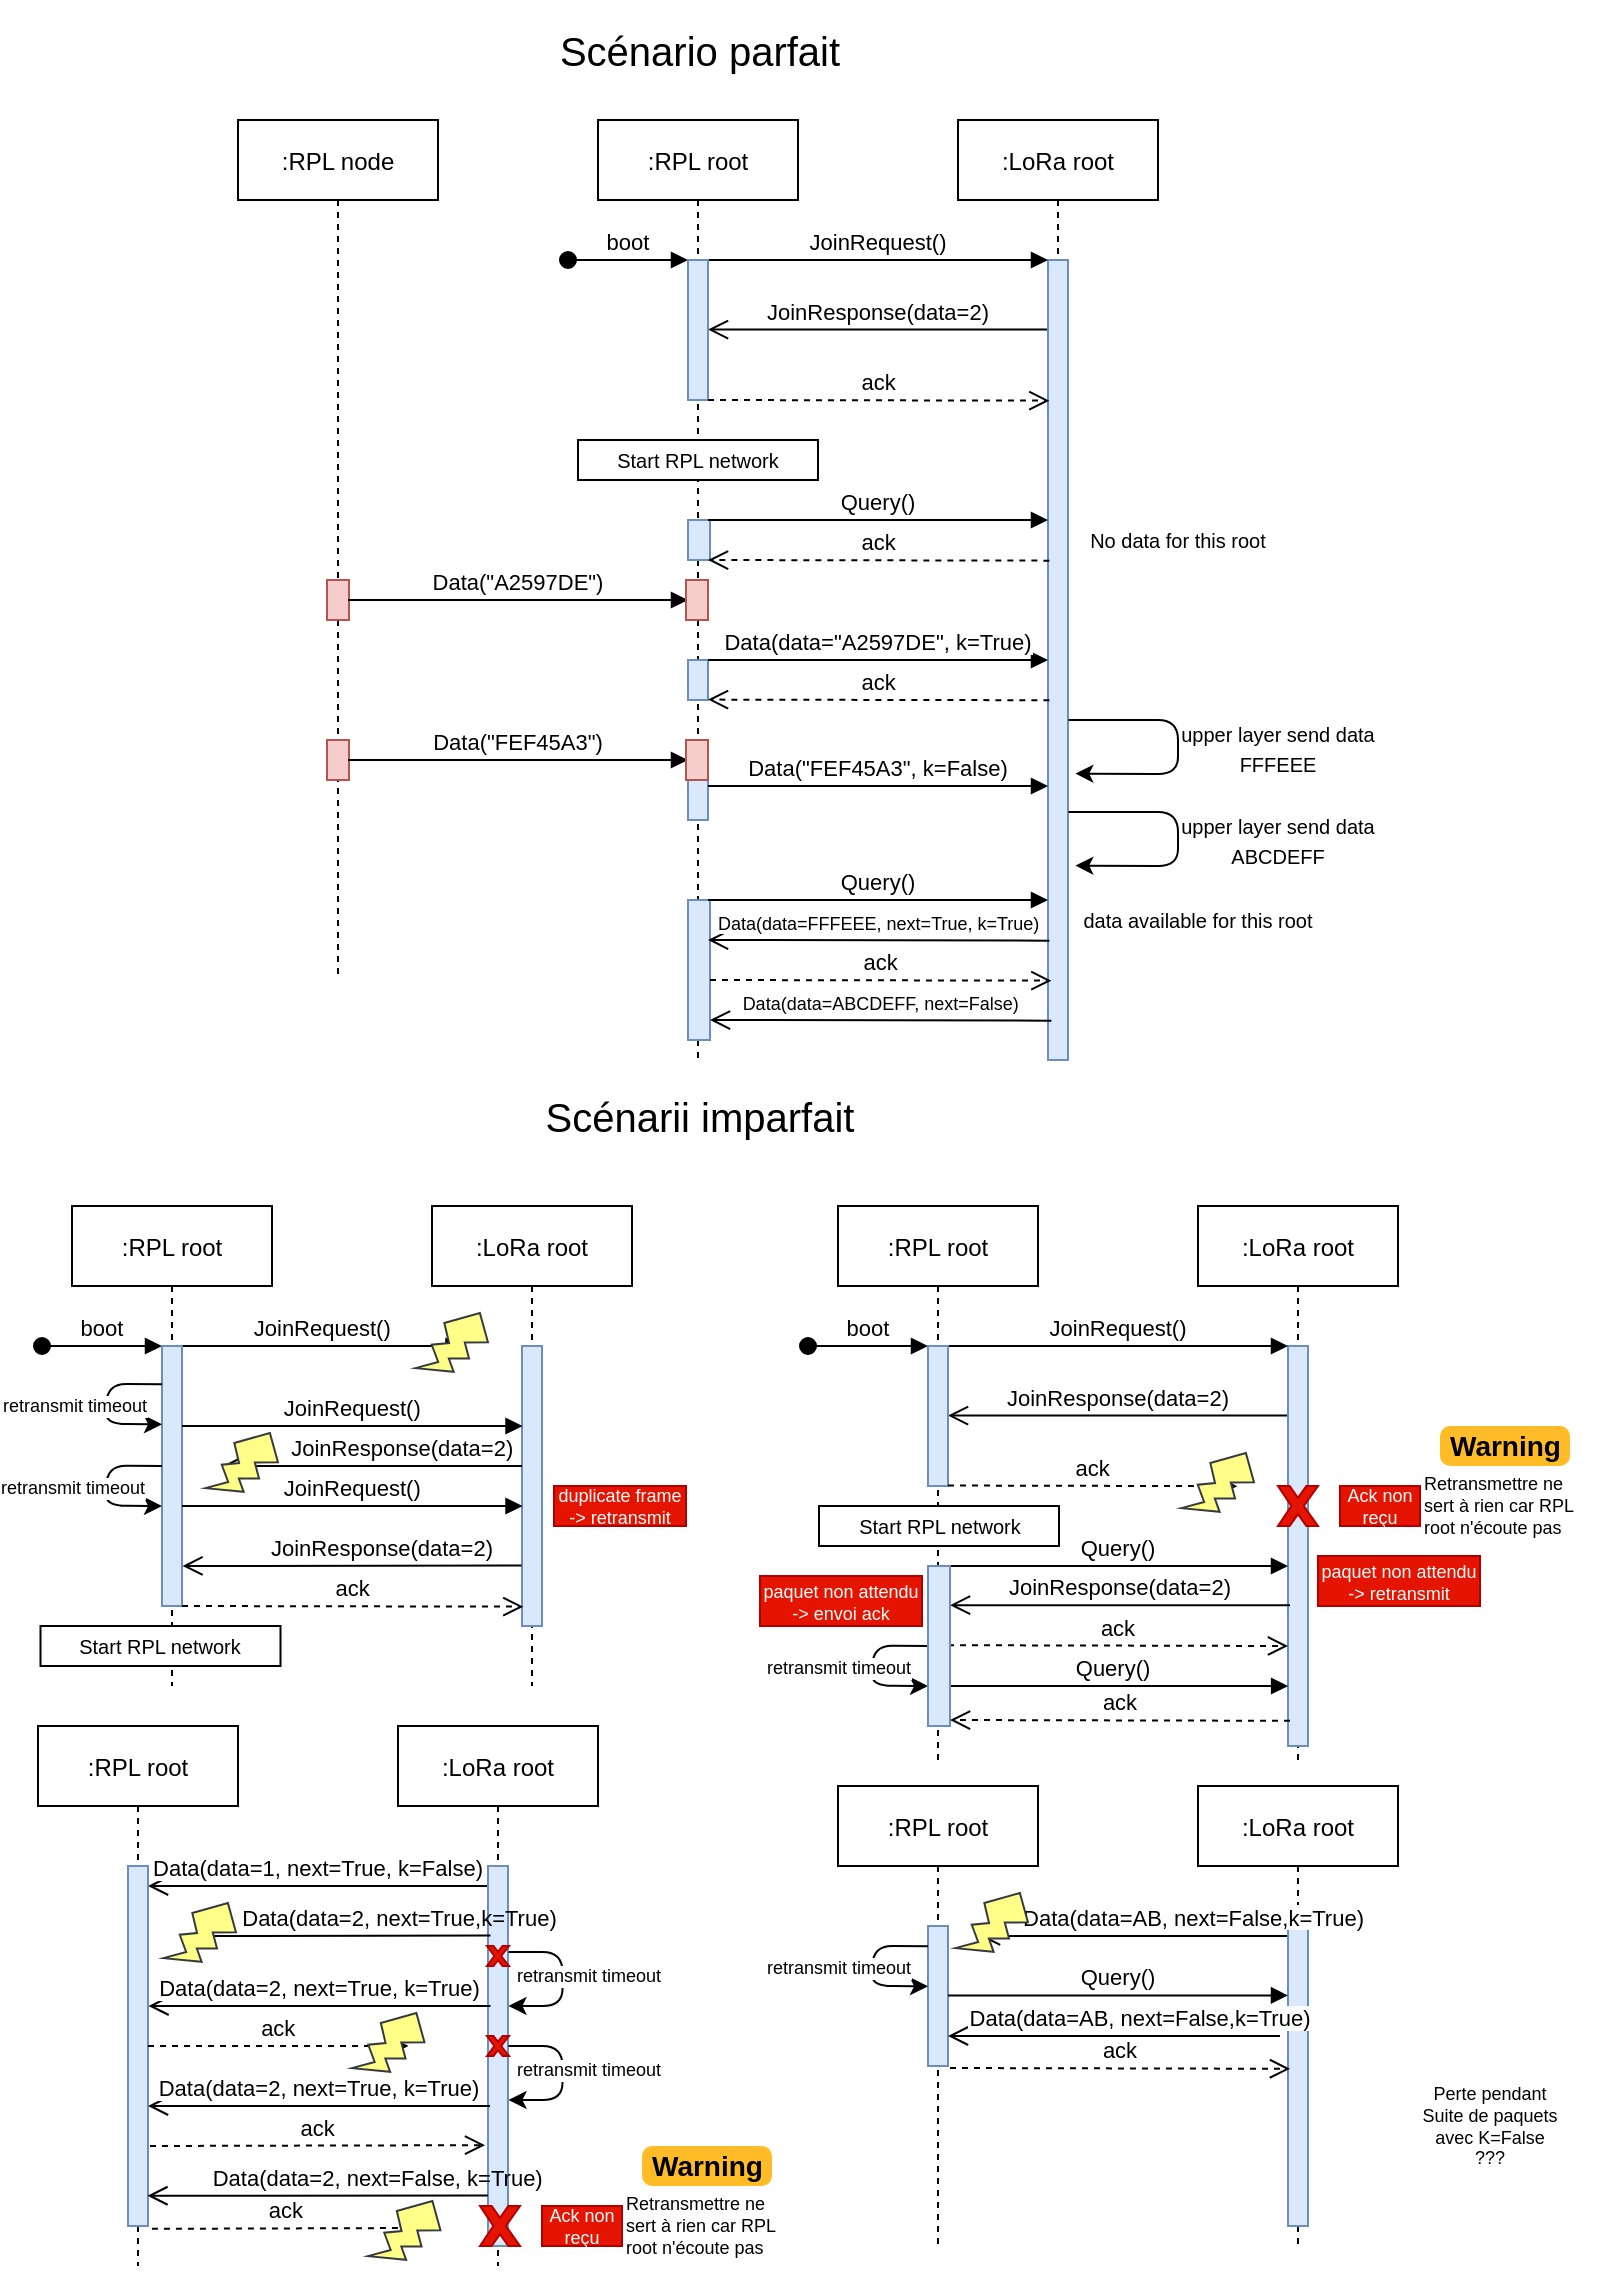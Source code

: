 <mxfile version="14.6.13" type="device" pages="2"><diagram id="kgpKYQtTHZ0yAKxKKP6v" name="Version1"><mxGraphModel dx="1422" dy="816" grid="1" gridSize="10" guides="1" tooltips="1" connect="0" arrows="1" fold="1" page="1" pageScale="1" pageWidth="827" pageHeight="1169" math="0" shadow="0"><root><mxCell id="0"/><mxCell id="1" parent="0"/><mxCell id="-KxnQT6UYyfHKIFYO6MM-113" value="&lt;font style=&quot;font-size: 20px&quot;&gt;Scénarii imparfait&lt;/font&gt;" style="text;html=1;strokeColor=none;fillColor=none;align=center;verticalAlign=middle;whiteSpace=wrap;rounded=0;fontSize=9;" parent="1" vertex="1"><mxGeometry x="274.5" y="560" width="170" height="50" as="geometry"/></mxCell><mxCell id="3nuBFxr9cyL0pnOWT2aG-7" value="JoinResponse(data=2)" style="verticalAlign=bottom;endArrow=open;endSize=8;exitX=0;exitY=0.95;shadow=0;strokeWidth=1;" parent="1" edge="1"><mxGeometry x="129" y="27" as="geometry"><mxPoint x="364" y="191.8" as="targetPoint"/><mxPoint x="534" y="191.8" as="sourcePoint"/></mxGeometry></mxCell><mxCell id="3nuBFxr9cyL0pnOWT2aG-1" value=":RPL root" style="shape=umlLifeline;perimeter=lifelinePerimeter;container=1;collapsible=0;recursiveResize=0;shadow=0;strokeWidth=1;" parent="1" vertex="1"><mxGeometry x="309" y="87" width="100" height="470" as="geometry"/></mxCell><mxCell id="3nuBFxr9cyL0pnOWT2aG-3" value="boot" style="verticalAlign=bottom;startArrow=oval;endArrow=block;startSize=8;shadow=0;strokeWidth=1;" parent="3nuBFxr9cyL0pnOWT2aG-1" target="3nuBFxr9cyL0pnOWT2aG-2" edge="1"><mxGeometry relative="1" as="geometry"><mxPoint x="-15" y="70" as="sourcePoint"/></mxGeometry></mxCell><mxCell id="-KxnQT6UYyfHKIFYO6MM-4" value="" style="points=[];perimeter=orthogonalPerimeter;shadow=0;strokeWidth=1;fillColor=#dae8fc;strokeColor=#6c8ebf;" parent="3nuBFxr9cyL0pnOWT2aG-1" vertex="1"><mxGeometry x="45" y="200" width="11" height="20" as="geometry"/></mxCell><mxCell id="-KxnQT6UYyfHKIFYO6MM-23" value="" style="points=[];perimeter=orthogonalPerimeter;shadow=0;strokeWidth=1;fillColor=#dae8fc;strokeColor=#6c8ebf;" parent="3nuBFxr9cyL0pnOWT2aG-1" vertex="1"><mxGeometry x="45" y="330" width="10" height="20" as="geometry"/></mxCell><mxCell id="3nuBFxr9cyL0pnOWT2aG-5" value=":LoRa root" style="shape=umlLifeline;perimeter=lifelinePerimeter;container=1;collapsible=0;recursiveResize=0;shadow=0;strokeWidth=1;" parent="1" vertex="1"><mxGeometry x="489" y="87" width="100" height="470" as="geometry"/></mxCell><mxCell id="3nuBFxr9cyL0pnOWT2aG-6" value="" style="points=[];perimeter=orthogonalPerimeter;shadow=0;strokeWidth=1;fillColor=#dae8fc;strokeColor=#6c8ebf;" parent="3nuBFxr9cyL0pnOWT2aG-5" vertex="1"><mxGeometry x="45" y="70" width="10" height="400" as="geometry"/></mxCell><mxCell id="-KxnQT6UYyfHKIFYO6MM-25" value="" style="endArrow=classic;html=1;shadow=0;strokeColor=#000000;exitX=1.021;exitY=0.69;exitDx=0;exitDy=0;exitPerimeter=0;entryX=1.366;entryY=0.757;entryDx=0;entryDy=0;entryPerimeter=0;" parent="3nuBFxr9cyL0pnOWT2aG-5" source="3nuBFxr9cyL0pnOWT2aG-6" target="3nuBFxr9cyL0pnOWT2aG-6" edge="1"><mxGeometry width="50" height="50" relative="1" as="geometry"><mxPoint x="-160" y="340" as="sourcePoint"/><mxPoint x="140" y="380" as="targetPoint"/><Array as="points"><mxPoint x="110" y="346"/><mxPoint x="110" y="373"/></Array></mxGeometry></mxCell><mxCell id="3nuBFxr9cyL0pnOWT2aG-8" value="JoinRequest()" style="verticalAlign=bottom;endArrow=block;entryX=0;entryY=0;shadow=0;strokeWidth=1;" parent="1" source="3nuBFxr9cyL0pnOWT2aG-2" target="3nuBFxr9cyL0pnOWT2aG-6" edge="1"><mxGeometry x="129" y="27" as="geometry"><mxPoint x="464" y="167" as="sourcePoint"/></mxGeometry></mxCell><mxCell id="3nuBFxr9cyL0pnOWT2aG-2" value="" style="points=[];perimeter=orthogonalPerimeter;shadow=0;strokeWidth=1;fillColor=#dae8fc;strokeColor=#6c8ebf;" parent="1" vertex="1"><mxGeometry x="354" y="157" width="10" height="70" as="geometry"/></mxCell><mxCell id="3nuBFxr9cyL0pnOWT2aG-10" value="ack" style="verticalAlign=bottom;endArrow=open;dashed=1;endSize=8;shadow=0;strokeWidth=1;exitX=0.013;exitY=0.356;exitDx=0;exitDy=0;exitPerimeter=0;entryX=0.944;entryY=0.301;entryDx=0;entryDy=0;entryPerimeter=0;" parent="1" edge="1"><mxGeometry x="129" y="27" as="geometry"><mxPoint x="534.69" y="227.32" as="targetPoint"/><mxPoint x="364.0" y="227" as="sourcePoint"/></mxGeometry></mxCell><mxCell id="-KxnQT6UYyfHKIFYO6MM-5" value="Query()" style="verticalAlign=bottom;endArrow=block;entryX=0;entryY=0;shadow=0;strokeWidth=1;" parent="1" edge="1"><mxGeometry x="129" y="27" as="geometry"><mxPoint x="364" y="287" as="sourcePoint"/><mxPoint x="534" y="287" as="targetPoint"/></mxGeometry></mxCell><mxCell id="-KxnQT6UYyfHKIFYO6MM-6" value="ack" style="verticalAlign=bottom;endArrow=open;dashed=1;endSize=8;shadow=0;strokeWidth=1;exitX=0.013;exitY=0.356;exitDx=0;exitDy=0;exitPerimeter=0;entryX=0.944;entryY=0.301;entryDx=0;entryDy=0;entryPerimeter=0;" parent="1" edge="1"><mxGeometry x="129" y="27" as="geometry"><mxPoint x="364" y="307.0" as="targetPoint"/><mxPoint x="534.69" y="307.32" as="sourcePoint"/></mxGeometry></mxCell><mxCell id="-KxnQT6UYyfHKIFYO6MM-7" value="" style="points=[];perimeter=orthogonalPerimeter;shadow=0;strokeWidth=1;fillColor=#dae8fc;strokeColor=#6c8ebf;" parent="1" vertex="1"><mxGeometry x="354" y="357" width="10" height="20" as="geometry"/></mxCell><mxCell id="-KxnQT6UYyfHKIFYO6MM-9" value="Data(data=&quot;A2597DE&quot;, k=True)" style="verticalAlign=bottom;endArrow=block;entryX=0;entryY=0;shadow=0;strokeWidth=1;" parent="1" edge="1"><mxGeometry x="129" y="27" as="geometry"><mxPoint x="364" y="357" as="sourcePoint"/><mxPoint x="534" y="357" as="targetPoint"/></mxGeometry></mxCell><mxCell id="-KxnQT6UYyfHKIFYO6MM-10" value="ack" style="verticalAlign=bottom;endArrow=open;dashed=1;endSize=8;shadow=0;strokeWidth=1;exitX=0.013;exitY=0.356;exitDx=0;exitDy=0;exitPerimeter=0;entryX=0.944;entryY=0.301;entryDx=0;entryDy=0;entryPerimeter=0;" parent="1" edge="1"><mxGeometry x="129" y="27" as="geometry"><mxPoint x="364" y="376.8" as="targetPoint"/><mxPoint x="534.69" y="377.12" as="sourcePoint"/></mxGeometry></mxCell><mxCell id="-KxnQT6UYyfHKIFYO6MM-11" value="&lt;font style=&quot;font-size: 10px&quot;&gt;No data for this root&lt;/font&gt;" style="text;html=1;strokeColor=none;fillColor=none;align=center;verticalAlign=middle;whiteSpace=wrap;rounded=0;" parent="1" vertex="1"><mxGeometry x="549" y="287" width="100" height="20" as="geometry"/></mxCell><mxCell id="-KxnQT6UYyfHKIFYO6MM-12" value="&lt;font style=&quot;font-size: 10px&quot;&gt;Start RPL network&lt;/font&gt;" style="rounded=0;whiteSpace=wrap;html=1;" parent="1" vertex="1"><mxGeometry x="299" y="247" width="120" height="20" as="geometry"/></mxCell><mxCell id="-KxnQT6UYyfHKIFYO6MM-13" value=":RPL node" style="shape=umlLifeline;perimeter=lifelinePerimeter;container=1;collapsible=0;recursiveResize=0;shadow=0;strokeWidth=1;" parent="1" vertex="1"><mxGeometry x="129" y="87" width="100" height="430" as="geometry"/></mxCell><mxCell id="-KxnQT6UYyfHKIFYO6MM-14" value="boot" style="verticalAlign=bottom;startArrow=oval;endArrow=block;startSize=8;shadow=0;strokeWidth=1;" parent="-KxnQT6UYyfHKIFYO6MM-13" edge="1"><mxGeometry relative="1" as="geometry"><mxPoint x="-15" y="70" as="sourcePoint"/></mxGeometry></mxCell><mxCell id="-KxnQT6UYyfHKIFYO6MM-15" value="" style="points=[];perimeter=orthogonalPerimeter;shadow=0;strokeWidth=1;fillColor=#f8cecc;strokeColor=#b85450;" parent="-KxnQT6UYyfHKIFYO6MM-13" vertex="1"><mxGeometry x="44.5" y="230" width="11" height="20" as="geometry"/></mxCell><mxCell id="-KxnQT6UYyfHKIFYO6MM-16" value="Data(&quot;A2597DE&quot;)" style="verticalAlign=bottom;endArrow=block;entryX=0;entryY=0;shadow=0;strokeWidth=1;" parent="1" edge="1"><mxGeometry x="129" y="27" as="geometry"><mxPoint x="184" y="327" as="sourcePoint"/><mxPoint x="354" y="327" as="targetPoint"/></mxGeometry></mxCell><mxCell id="-KxnQT6UYyfHKIFYO6MM-17" value="" style="points=[];perimeter=orthogonalPerimeter;shadow=0;strokeWidth=1;fillColor=#f8cecc;strokeColor=#b85450;" parent="1" vertex="1"><mxGeometry x="353" y="317" width="11" height="20" as="geometry"/></mxCell><mxCell id="-KxnQT6UYyfHKIFYO6MM-19" value="" style="points=[];perimeter=orthogonalPerimeter;shadow=0;strokeWidth=1;fillColor=#f8cecc;strokeColor=#b85450;" parent="1" vertex="1"><mxGeometry x="173.5" y="397" width="11" height="20" as="geometry"/></mxCell><mxCell id="-KxnQT6UYyfHKIFYO6MM-20" value="Data(&quot;FEF45A3&quot;)" style="verticalAlign=bottom;endArrow=block;entryX=0;entryY=0;shadow=0;strokeWidth=1;" parent="1" edge="1"><mxGeometry x="129" y="27" as="geometry"><mxPoint x="184" y="407" as="sourcePoint"/><mxPoint x="354" y="407" as="targetPoint"/></mxGeometry></mxCell><mxCell id="-KxnQT6UYyfHKIFYO6MM-21" value="" style="points=[];perimeter=orthogonalPerimeter;shadow=0;strokeWidth=1;fillColor=#f8cecc;strokeColor=#b85450;" parent="1" vertex="1"><mxGeometry x="353" y="397" width="11" height="20" as="geometry"/></mxCell><mxCell id="-KxnQT6UYyfHKIFYO6MM-22" value="Data(&quot;FEF45A3&quot;, k=False)" style="verticalAlign=bottom;endArrow=block;entryX=0;entryY=0;shadow=0;strokeWidth=1;" parent="1" edge="1"><mxGeometry x="129" y="27" as="geometry"><mxPoint x="364" y="420" as="sourcePoint"/><mxPoint x="534" y="420" as="targetPoint"/></mxGeometry></mxCell><mxCell id="-KxnQT6UYyfHKIFYO6MM-26" value="&lt;font style=&quot;font-size: 10px&quot;&gt;upper layer send data ABCDEFF&lt;/font&gt;" style="text;html=1;strokeColor=none;fillColor=none;align=center;verticalAlign=middle;whiteSpace=wrap;rounded=0;" parent="1" vertex="1"><mxGeometry x="599" y="437" width="100" height="20" as="geometry"/></mxCell><mxCell id="-KxnQT6UYyfHKIFYO6MM-27" value="" style="points=[];perimeter=orthogonalPerimeter;shadow=0;strokeWidth=1;fillColor=#dae8fc;strokeColor=#6c8ebf;" parent="1" vertex="1"><mxGeometry x="354" y="477" width="11" height="70" as="geometry"/></mxCell><mxCell id="-KxnQT6UYyfHKIFYO6MM-28" value="Query()" style="verticalAlign=bottom;endArrow=block;entryX=0;entryY=0;shadow=0;strokeWidth=1;" parent="1" edge="1"><mxGeometry x="129" y="27" as="geometry"><mxPoint x="364" y="477" as="sourcePoint"/><mxPoint x="534" y="477" as="targetPoint"/></mxGeometry></mxCell><mxCell id="-KxnQT6UYyfHKIFYO6MM-29" value="Data(data=FFFEEE, next=True, k=True)" style="verticalAlign=bottom;endArrow=open;endSize=8;shadow=0;strokeWidth=1;exitX=0.013;exitY=0.356;exitDx=0;exitDy=0;exitPerimeter=0;entryX=0.944;entryY=0.301;entryDx=0;entryDy=0;entryPerimeter=0;fontSize=9;spacing=2;" parent="1" edge="1"><mxGeometry x="129" y="27" as="geometry"><mxPoint x="364" y="497" as="targetPoint"/><mxPoint x="534.69" y="497.32" as="sourcePoint"/></mxGeometry></mxCell><mxCell id="-KxnQT6UYyfHKIFYO6MM-30" value="" style="endArrow=classic;html=1;shadow=0;strokeColor=#000000;exitX=1.021;exitY=0.69;exitDx=0;exitDy=0;exitPerimeter=0;entryX=1.366;entryY=0.757;entryDx=0;entryDy=0;entryPerimeter=0;" parent="1" edge="1"><mxGeometry x="129" y="27" width="50" height="50" as="geometry"><mxPoint x="544.21" y="387" as="sourcePoint"/><mxPoint x="547.66" y="413.8" as="targetPoint"/><Array as="points"><mxPoint x="599" y="387"/><mxPoint x="599" y="414"/></Array></mxGeometry></mxCell><mxCell id="-KxnQT6UYyfHKIFYO6MM-31" value="&lt;font style=&quot;font-size: 10px&quot;&gt;upper layer send data FFFEEE&lt;/font&gt;" style="text;html=1;strokeColor=none;fillColor=none;align=center;verticalAlign=middle;whiteSpace=wrap;rounded=0;" parent="1" vertex="1"><mxGeometry x="599" y="391" width="100" height="20" as="geometry"/></mxCell><mxCell id="-KxnQT6UYyfHKIFYO6MM-32" value="Data(data=ABCDEFF, next=False)" style="verticalAlign=bottom;endArrow=open;endSize=8;shadow=0;strokeWidth=1;exitX=0.013;exitY=0.356;exitDx=0;exitDy=0;exitPerimeter=0;entryX=0.944;entryY=0.301;entryDx=0;entryDy=0;entryPerimeter=0;fontSize=9;" parent="1" edge="1"><mxGeometry x="129" y="27" as="geometry"><mxPoint x="365" y="537" as="targetPoint"/><mxPoint x="535.69" y="537.32" as="sourcePoint"/></mxGeometry></mxCell><mxCell id="-KxnQT6UYyfHKIFYO6MM-33" value="ack" style="verticalAlign=bottom;endArrow=open;dashed=1;endSize=8;shadow=0;strokeWidth=1;exitX=0.013;exitY=0.356;exitDx=0;exitDy=0;exitPerimeter=0;entryX=0.944;entryY=0.301;entryDx=0;entryDy=0;entryPerimeter=0;" parent="1" edge="1"><mxGeometry x="129" y="27" as="geometry"><mxPoint x="535.69" y="517.32" as="targetPoint"/><mxPoint x="365" y="517" as="sourcePoint"/></mxGeometry></mxCell><mxCell id="-KxnQT6UYyfHKIFYO6MM-34" value="&lt;font style=&quot;font-size: 10px&quot;&gt;data available for this root&lt;/font&gt;" style="text;html=1;strokeColor=none;fillColor=none;align=center;verticalAlign=middle;whiteSpace=wrap;rounded=0;" parent="1" vertex="1"><mxGeometry x="549" y="477" width="120" height="20" as="geometry"/></mxCell><mxCell id="-KxnQT6UYyfHKIFYO6MM-35" value="&lt;font style=&quot;font-size: 20px&quot;&gt;Scénario parfait&lt;/font&gt;" style="text;html=1;strokeColor=none;fillColor=none;align=center;verticalAlign=middle;whiteSpace=wrap;rounded=0;fontSize=9;" parent="1" vertex="1"><mxGeometry x="274.5" y="27" width="170" height="50" as="geometry"/></mxCell><mxCell id="-KxnQT6UYyfHKIFYO6MM-77" value="JoinResponse(data=2)" style="verticalAlign=bottom;endArrow=open;endSize=8;exitX=0;exitY=0.95;shadow=0;strokeWidth=1;" parent="1" edge="1"><mxGeometry x="249" y="570" as="geometry"><mxPoint x="484" y="734.8" as="targetPoint"/><mxPoint x="654" y="734.8" as="sourcePoint"/></mxGeometry></mxCell><mxCell id="-KxnQT6UYyfHKIFYO6MM-78" value=":RPL root" style="shape=umlLifeline;perimeter=lifelinePerimeter;container=1;collapsible=0;recursiveResize=0;shadow=0;strokeWidth=1;" parent="1" vertex="1"><mxGeometry x="429" y="630" width="100" height="280" as="geometry"/></mxCell><mxCell id="-KxnQT6UYyfHKIFYO6MM-79" value="boot" style="verticalAlign=bottom;startArrow=oval;endArrow=block;startSize=8;shadow=0;strokeWidth=1;" parent="-KxnQT6UYyfHKIFYO6MM-78" target="-KxnQT6UYyfHKIFYO6MM-86" edge="1"><mxGeometry relative="1" as="geometry"><mxPoint x="-15" y="70" as="sourcePoint"/></mxGeometry></mxCell><mxCell id="-KxnQT6UYyfHKIFYO6MM-82" value=":LoRa root" style="shape=umlLifeline;perimeter=lifelinePerimeter;container=1;collapsible=0;recursiveResize=0;shadow=0;strokeWidth=1;" parent="1" vertex="1"><mxGeometry x="609" y="630" width="100" height="280" as="geometry"/></mxCell><mxCell id="-KxnQT6UYyfHKIFYO6MM-83" value="" style="points=[];perimeter=orthogonalPerimeter;shadow=0;strokeWidth=1;fillColor=#dae8fc;strokeColor=#6c8ebf;" parent="-KxnQT6UYyfHKIFYO6MM-82" vertex="1"><mxGeometry x="45" y="70" width="10" height="200" as="geometry"/></mxCell><mxCell id="-KxnQT6UYyfHKIFYO6MM-121" value="" style="verticalLabelPosition=bottom;verticalAlign=top;html=1;shape=mxgraph.basic.x;fontSize=9;fillColor=#e51400;strokeColor=#B20000;fontColor=#ffffff;" parent="-KxnQT6UYyfHKIFYO6MM-82" vertex="1"><mxGeometry x="40" y="140" width="20" height="20" as="geometry"/></mxCell><mxCell id="-KxnQT6UYyfHKIFYO6MM-85" value="JoinRequest()" style="verticalAlign=bottom;endArrow=block;entryX=0;entryY=0;shadow=0;strokeWidth=1;" parent="1" source="-KxnQT6UYyfHKIFYO6MM-86" target="-KxnQT6UYyfHKIFYO6MM-83" edge="1"><mxGeometry x="249" y="570" as="geometry"><mxPoint x="584" y="710" as="sourcePoint"/></mxGeometry></mxCell><mxCell id="-KxnQT6UYyfHKIFYO6MM-86" value="" style="points=[];perimeter=orthogonalPerimeter;shadow=0;strokeWidth=1;fillColor=#dae8fc;strokeColor=#6c8ebf;" parent="1" vertex="1"><mxGeometry x="474" y="700" width="10" height="70" as="geometry"/></mxCell><mxCell id="-KxnQT6UYyfHKIFYO6MM-87" value="ack" style="verticalAlign=bottom;endArrow=open;dashed=1;endSize=8;shadow=0;strokeWidth=1;exitX=0.013;exitY=0.356;exitDx=0;exitDy=0;exitPerimeter=0;" parent="1" edge="1"><mxGeometry x="223" y="569.76" as="geometry"><mxPoint x="628.69" y="770.08" as="targetPoint"/><mxPoint x="484" y="769.76" as="sourcePoint"/></mxGeometry></mxCell><mxCell id="-KxnQT6UYyfHKIFYO6MM-114" value="" style="verticalLabelPosition=bottom;verticalAlign=top;html=1;shape=mxgraph.basic.flash;fontSize=9;fillColor=#ffff88;strokeColor=#36393d;rotation=30;" parent="1" vertex="1"><mxGeometry x="609" y="750" width="25" height="40" as="geometry"/></mxCell><mxCell id="-KxnQT6UYyfHKIFYO6MM-117" value="&lt;font style=&quot;font-size: 10px&quot;&gt;Start RPL network&lt;/font&gt;" style="rounded=0;whiteSpace=wrap;html=1;" parent="1" vertex="1"><mxGeometry x="419.5" y="780" width="120" height="20" as="geometry"/></mxCell><mxCell id="-KxnQT6UYyfHKIFYO6MM-122" value="" style="group" parent="1" vertex="1" connectable="0"><mxGeometry x="720" y="740" width="88.5" height="60" as="geometry"/></mxCell><mxCell id="-KxnQT6UYyfHKIFYO6MM-118" value="Retransmettre ne sert à rien car RPL root n'écoute pas" style="text;html=1;strokeColor=none;fillColor=none;align=left;verticalAlign=middle;whiteSpace=wrap;rounded=0;fontSize=9;" parent="-KxnQT6UYyfHKIFYO6MM-122" vertex="1"><mxGeometry y="20" width="88.5" height="40" as="geometry"/></mxCell><mxCell id="-KxnQT6UYyfHKIFYO6MM-119" value="Warning" style="html=1;shadow=0;dashed=0;shape=mxgraph.bootstrap.rrect;rSize=5;strokeColor=none;strokeWidth=1;fillColor=#FFBC26;fontColor=#000000;whiteSpace=wrap;align=left;verticalAlign=middle;spacingLeft=0;fontStyle=1;fontSize=14;spacing=5;" parent="-KxnQT6UYyfHKIFYO6MM-122" vertex="1"><mxGeometry x="10" width="65" height="20" as="geometry"/></mxCell><mxCell id="-KxnQT6UYyfHKIFYO6MM-123" value="Ack non reçu" style="text;html=1;strokeColor=#B20000;fillColor=#e51400;align=center;verticalAlign=middle;whiteSpace=wrap;rounded=0;fontSize=9;fontColor=#ffffff;" parent="1" vertex="1"><mxGeometry x="680" y="770" width="40" height="20" as="geometry"/></mxCell><mxCell id="-KxnQT6UYyfHKIFYO6MM-188" value=":RPL root" style="shape=umlLifeline;perimeter=lifelinePerimeter;container=1;collapsible=0;recursiveResize=0;shadow=0;strokeWidth=1;" parent="1" vertex="1"><mxGeometry x="46" y="630" width="100" height="240" as="geometry"/></mxCell><mxCell id="-KxnQT6UYyfHKIFYO6MM-189" value="boot" style="verticalAlign=bottom;startArrow=oval;endArrow=block;startSize=8;shadow=0;strokeWidth=1;" parent="-KxnQT6UYyfHKIFYO6MM-188" target="-KxnQT6UYyfHKIFYO6MM-194" edge="1"><mxGeometry relative="1" as="geometry"><mxPoint x="-15" y="70" as="sourcePoint"/></mxGeometry></mxCell><mxCell id="-KxnQT6UYyfHKIFYO6MM-190" value=":LoRa root" style="shape=umlLifeline;perimeter=lifelinePerimeter;container=1;collapsible=0;recursiveResize=0;shadow=0;strokeWidth=1;" parent="1" vertex="1"><mxGeometry x="226" y="630" width="100" height="240" as="geometry"/></mxCell><mxCell id="-KxnQT6UYyfHKIFYO6MM-191" value="" style="points=[];perimeter=orthogonalPerimeter;shadow=0;strokeWidth=1;fillColor=#dae8fc;strokeColor=#6c8ebf;" parent="-KxnQT6UYyfHKIFYO6MM-190" vertex="1"><mxGeometry x="45" y="70" width="10" height="140" as="geometry"/></mxCell><mxCell id="-KxnQT6UYyfHKIFYO6MM-193" value="JoinRequest()" style="verticalAlign=bottom;endArrow=block;shadow=0;strokeWidth=1;" parent="1" source="-KxnQT6UYyfHKIFYO6MM-194" edge="1"><mxGeometry x="-134" y="570" as="geometry"><mxPoint x="201" y="710" as="sourcePoint"/><mxPoint x="241.25" y="700" as="targetPoint"/></mxGeometry></mxCell><mxCell id="-KxnQT6UYyfHKIFYO6MM-194" value="" style="points=[];perimeter=orthogonalPerimeter;shadow=0;strokeWidth=1;fillColor=#dae8fc;strokeColor=#6c8ebf;" parent="1" vertex="1"><mxGeometry x="91" y="700" width="10" height="130" as="geometry"/></mxCell><mxCell id="-KxnQT6UYyfHKIFYO6MM-196" value="" style="verticalLabelPosition=bottom;verticalAlign=top;html=1;shape=mxgraph.basic.flash;fontSize=9;fillColor=#ffff88;strokeColor=#36393d;rotation=30;" parent="1" vertex="1"><mxGeometry x="226" y="680" width="25" height="40" as="geometry"/></mxCell><mxCell id="-KxnQT6UYyfHKIFYO6MM-197" value="&lt;font style=&quot;font-size: 10px&quot;&gt;Start RPL network&lt;/font&gt;" style="rounded=0;whiteSpace=wrap;html=1;" parent="1" vertex="1"><mxGeometry x="30.25" y="840" width="120" height="20" as="geometry"/></mxCell><mxCell id="-KxnQT6UYyfHKIFYO6MM-235" value="" style="endArrow=classic;html=1;shadow=0;fontSize=9;strokeColor=#000000;exitX=-0.199;exitY=0.273;exitDx=0;exitDy=0;exitPerimeter=0;entryX=-0.199;entryY=0.559;entryDx=0;entryDy=0;entryPerimeter=0;" parent="1" edge="1"><mxGeometry x="30.25" y="630" width="50" height="50" as="geometry"><mxPoint x="91.01" y="719.11" as="sourcePoint"/><mxPoint x="91.01" y="739.13" as="targetPoint"/><Array as="points"><mxPoint x="63.25" y="719"/><mxPoint x="63.25" y="739"/></Array></mxGeometry></mxCell><mxCell id="-KxnQT6UYyfHKIFYO6MM-249" value="retransmit timeout" style="edgeLabel;html=1;align=center;verticalAlign=middle;resizable=0;points=[];fontSize=9;" parent="-KxnQT6UYyfHKIFYO6MM-235" vertex="1" connectable="0"><mxGeometry relative="1" as="geometry"><mxPoint x="-17" y="1" as="offset"/></mxGeometry></mxCell><mxCell id="-KxnQT6UYyfHKIFYO6MM-237" value="JoinRequest()" style="verticalAlign=bottom;endArrow=block;shadow=0;strokeWidth=1;" parent="1" edge="1"><mxGeometry x="-134" y="610" as="geometry"><mxPoint x="101" y="740" as="sourcePoint"/><mxPoint x="271.25" y="740" as="targetPoint"/></mxGeometry></mxCell><mxCell id="-KxnQT6UYyfHKIFYO6MM-238" value="JoinResponse(data=2)" style="verticalAlign=bottom;endArrow=open;endSize=8;exitX=0;exitY=0.95;shadow=0;strokeWidth=1;" parent="1" edge="1"><mxGeometry x="21.25" as="geometry"><mxPoint x="121.25" y="760" as="targetPoint"/><mxPoint x="271" y="760" as="sourcePoint"/><mxPoint x="15" as="offset"/></mxGeometry></mxCell><mxCell id="-KxnQT6UYyfHKIFYO6MM-239" value="" style="verticalLabelPosition=bottom;verticalAlign=top;html=1;shape=mxgraph.basic.flash;fontSize=9;fillColor=#ffff88;strokeColor=#36393d;rotation=30;" parent="1" vertex="1"><mxGeometry x="121" y="740" width="25" height="40" as="geometry"/></mxCell><mxCell id="-KxnQT6UYyfHKIFYO6MM-244" value="JoinRequest()" style="verticalAlign=bottom;endArrow=block;shadow=0;strokeWidth=1;" parent="1" edge="1"><mxGeometry x="-134" y="650" as="geometry"><mxPoint x="101" y="780" as="sourcePoint"/><mxPoint x="271.25" y="780" as="targetPoint"/></mxGeometry></mxCell><mxCell id="-KxnQT6UYyfHKIFYO6MM-245" value="JoinResponse(data=2)" style="verticalAlign=bottom;endArrow=open;endSize=8;exitX=0;exitY=0.95;shadow=0;strokeWidth=1;" parent="1" edge="1"><mxGeometry x="21" y="49.76" as="geometry"><mxPoint x="101.25" y="810" as="targetPoint"/><mxPoint x="270.75" y="809.76" as="sourcePoint"/><mxPoint x="15" as="offset"/></mxGeometry></mxCell><mxCell id="-KxnQT6UYyfHKIFYO6MM-247" value="ack" style="verticalAlign=bottom;endArrow=open;dashed=1;endSize=8;shadow=0;strokeWidth=1;exitX=0.013;exitY=0.356;exitDx=0;exitDy=0;exitPerimeter=0;entryX=0.944;entryY=0.301;entryDx=0;entryDy=0;entryPerimeter=0;" parent="1" edge="1"><mxGeometry x="-134" y="630" as="geometry"><mxPoint x="271.69" y="830.32" as="targetPoint"/><mxPoint x="101" y="830" as="sourcePoint"/></mxGeometry></mxCell><mxCell id="-KxnQT6UYyfHKIFYO6MM-250" value="" style="endArrow=classic;html=1;shadow=0;fontSize=9;strokeColor=#000000;exitX=-0.199;exitY=0.273;exitDx=0;exitDy=0;exitPerimeter=0;entryX=-0.199;entryY=0.559;entryDx=0;entryDy=0;entryPerimeter=0;" parent="1" edge="1"><mxGeometry x="30.24" y="670.87" width="50" height="50" as="geometry"><mxPoint x="91.0" y="759.98" as="sourcePoint"/><mxPoint x="91.0" y="780.0" as="targetPoint"/><Array as="points"><mxPoint x="63.24" y="759.87"/><mxPoint x="63.24" y="779.87"/></Array></mxGeometry></mxCell><mxCell id="-KxnQT6UYyfHKIFYO6MM-251" value="retransmit timeout" style="edgeLabel;html=1;align=center;verticalAlign=middle;resizable=0;points=[];fontSize=9;" parent="-KxnQT6UYyfHKIFYO6MM-250" vertex="1" connectable="0"><mxGeometry relative="1" as="geometry"><mxPoint x="-17" y="1" as="offset"/></mxGeometry></mxCell><mxCell id="-KxnQT6UYyfHKIFYO6MM-201" value="duplicate frame -&amp;gt; retransmit" style="text;html=1;strokeColor=#B20000;fillColor=#e51400;align=center;verticalAlign=middle;whiteSpace=wrap;rounded=0;fontSize=9;fontColor=#ffffff;" parent="1" vertex="1"><mxGeometry x="287" y="770" width="66" height="20" as="geometry"/></mxCell><mxCell id="-KxnQT6UYyfHKIFYO6MM-253" value="Query()" style="verticalAlign=bottom;endArrow=block;entryX=0;entryY=0;shadow=0;strokeWidth=1;" parent="1" edge="1"><mxGeometry x="249" y="550" as="geometry"><mxPoint x="484" y="810" as="sourcePoint"/><mxPoint x="654" y="810" as="targetPoint"/></mxGeometry></mxCell><mxCell id="-KxnQT6UYyfHKIFYO6MM-255" value="paquet non attendu -&amp;gt; retransmit" style="text;html=1;strokeColor=#B20000;fillColor=#e51400;align=center;verticalAlign=middle;whiteSpace=wrap;rounded=0;fontSize=9;fontColor=#ffffff;" parent="1" vertex="1"><mxGeometry x="669" y="805" width="81" height="25" as="geometry"/></mxCell><mxCell id="-KxnQT6UYyfHKIFYO6MM-256" value="JoinResponse(data=2)" style="verticalAlign=bottom;endArrow=open;endSize=8;exitX=0;exitY=0.95;shadow=0;strokeWidth=1;" parent="1" edge="1"><mxGeometry x="250" y="664.8" as="geometry"><mxPoint x="485" y="829.6" as="targetPoint"/><mxPoint x="655" y="829.6" as="sourcePoint"/></mxGeometry></mxCell><mxCell id="-KxnQT6UYyfHKIFYO6MM-257" value="paquet non attendu -&amp;gt; envoi ack" style="text;html=1;strokeColor=#B20000;fillColor=#e51400;align=center;verticalAlign=middle;whiteSpace=wrap;rounded=0;fontSize=9;fontColor=#ffffff;" parent="1" vertex="1"><mxGeometry x="390" y="815" width="81" height="25" as="geometry"/></mxCell><mxCell id="-KxnQT6UYyfHKIFYO6MM-258" value="ack" style="verticalAlign=bottom;endArrow=open;dashed=1;endSize=8;shadow=0;strokeWidth=1;exitX=0.013;exitY=0.356;exitDx=0;exitDy=0;exitPerimeter=0;" parent="1" edge="1"><mxGeometry x="223" y="649.6" as="geometry"><mxPoint x="654" y="850" as="targetPoint"/><mxPoint x="484" y="849.6" as="sourcePoint"/></mxGeometry></mxCell><mxCell id="-KxnQT6UYyfHKIFYO6MM-260" value="" style="endArrow=classic;html=1;shadow=0;fontSize=9;strokeColor=#000000;exitX=-0.199;exitY=0.273;exitDx=0;exitDy=0;exitPerimeter=0;entryX=-0.199;entryY=0.559;entryDx=0;entryDy=0;entryPerimeter=0;" parent="1" edge="1"><mxGeometry x="413.24" y="760.87" width="50" height="50" as="geometry"><mxPoint x="474" y="849.98" as="sourcePoint"/><mxPoint x="474" y="870" as="targetPoint"/><Array as="points"><mxPoint x="446.24" y="849.87"/><mxPoint x="446.24" y="869.87"/></Array></mxGeometry></mxCell><mxCell id="-KxnQT6UYyfHKIFYO6MM-261" value="retransmit timeout" style="edgeLabel;html=1;align=center;verticalAlign=middle;resizable=0;points=[];fontSize=9;" parent="-KxnQT6UYyfHKIFYO6MM-260" vertex="1" connectable="0"><mxGeometry relative="1" as="geometry"><mxPoint x="-17" y="1" as="offset"/></mxGeometry></mxCell><mxCell id="-KxnQT6UYyfHKIFYO6MM-262" value="Query()" style="verticalAlign=bottom;endArrow=block;entryX=0.006;entryY=0.85;shadow=0;strokeWidth=1;entryDx=0;entryDy=0;entryPerimeter=0;" parent="1" edge="1"><mxGeometry x="244" y="610" as="geometry"><mxPoint x="479" y="870" as="sourcePoint"/><mxPoint x="654.06" y="870.0" as="targetPoint"/></mxGeometry></mxCell><mxCell id="-KxnQT6UYyfHKIFYO6MM-252" value="" style="points=[];perimeter=orthogonalPerimeter;shadow=0;strokeWidth=1;fillColor=#dae8fc;strokeColor=#6c8ebf;" parent="1" vertex="1"><mxGeometry x="474" y="810" width="11" height="80" as="geometry"/></mxCell><mxCell id="-KxnQT6UYyfHKIFYO6MM-263" value="ack" style="verticalAlign=bottom;endArrow=open;dashed=1;endSize=8;shadow=0;strokeWidth=1;exitX=0.013;exitY=0.356;exitDx=0;exitDy=0;exitPerimeter=0;" parent="1" edge="1"><mxGeometry x="224" y="687" as="geometry"><mxPoint x="485" y="887.0" as="targetPoint"/><mxPoint x="655" y="887.4" as="sourcePoint"/></mxGeometry></mxCell><mxCell id="-KxnQT6UYyfHKIFYO6MM-203" value="Data(data=1, next=True, k=False)" style="verticalAlign=bottom;endArrow=open;endSize=8;exitX=0;exitY=0.95;shadow=0;strokeWidth=1;" parent="1" edge="1"><mxGeometry x="-151" y="805.2" as="geometry"><mxPoint x="84" y="970" as="targetPoint"/><mxPoint x="254" y="970" as="sourcePoint"/></mxGeometry></mxCell><mxCell id="-KxnQT6UYyfHKIFYO6MM-204" value=":RPL root" style="shape=umlLifeline;perimeter=lifelinePerimeter;container=1;collapsible=0;recursiveResize=0;shadow=0;strokeWidth=1;" parent="1" vertex="1"><mxGeometry x="29" y="890" width="100" height="270" as="geometry"/></mxCell><mxCell id="-KxnQT6UYyfHKIFYO6MM-206" value=":LoRa root" style="shape=umlLifeline;perimeter=lifelinePerimeter;container=1;collapsible=0;recursiveResize=0;shadow=0;strokeWidth=1;" parent="1" vertex="1"><mxGeometry x="209" y="890" width="100" height="270" as="geometry"/></mxCell><mxCell id="-KxnQT6UYyfHKIFYO6MM-207" value="" style="points=[];perimeter=orthogonalPerimeter;shadow=0;strokeWidth=1;fillColor=#dae8fc;strokeColor=#6c8ebf;" parent="-KxnQT6UYyfHKIFYO6MM-206" vertex="1"><mxGeometry x="45" y="70" width="10" height="190" as="geometry"/></mxCell><mxCell id="-KxnQT6UYyfHKIFYO6MM-210" value="" style="points=[];perimeter=orthogonalPerimeter;shadow=0;strokeWidth=1;fillColor=#dae8fc;strokeColor=#6c8ebf;" parent="1" vertex="1"><mxGeometry x="74" y="960" width="10" height="180" as="geometry"/></mxCell><mxCell id="-KxnQT6UYyfHKIFYO6MM-270" value="" style="endArrow=classic;html=1;shadow=0;strokeColor=#000000;" parent="1" edge="1"><mxGeometry width="50" height="50" relative="1" as="geometry"><mxPoint x="264.25" y="1003" as="sourcePoint"/><mxPoint x="264.25" y="1030" as="targetPoint"/><Array as="points"><mxPoint x="291.25" y="1003"/><mxPoint x="291.25" y="1030"/></Array></mxGeometry></mxCell><mxCell id="-KxnQT6UYyfHKIFYO6MM-271" value="retransmit timeout" style="edgeLabel;html=1;align=center;verticalAlign=middle;resizable=0;points=[];fontSize=9;labelBackgroundColor=#ffffff;" parent="-KxnQT6UYyfHKIFYO6MM-270" vertex="1" connectable="0"><mxGeometry x="0.236" y="-1" relative="1" as="geometry"><mxPoint x="13" y="-11" as="offset"/></mxGeometry></mxCell><mxCell id="-KxnQT6UYyfHKIFYO6MM-272" value="Data(data=2, next=True, k=True)" style="verticalAlign=bottom;endArrow=open;endSize=8;exitX=0;exitY=0.95;shadow=0;strokeWidth=1;" parent="1" edge="1"><mxGeometry as="geometry"><mxPoint x="84.25" y="1030" as="targetPoint"/><mxPoint x="255.25" y="1030" as="sourcePoint"/><mxPoint as="offset"/></mxGeometry></mxCell><mxCell id="-KxnQT6UYyfHKIFYO6MM-273" value="ack" style="verticalAlign=bottom;endArrow=open;dashed=1;endSize=8;shadow=0;strokeWidth=1;exitX=0.013;exitY=0.356;exitDx=0;exitDy=0;exitPerimeter=0;" parent="1" edge="1"><mxGeometry x="-151" y="850" as="geometry"><mxPoint x="214.25" y="1050" as="targetPoint"/><mxPoint x="84" y="1050" as="sourcePoint"/></mxGeometry></mxCell><mxCell id="-KxnQT6UYyfHKIFYO6MM-274" value="" style="verticalLabelPosition=bottom;verticalAlign=top;html=1;shape=mxgraph.basic.flash;fontSize=9;fillColor=#ffff88;strokeColor=#36393d;rotation=30;" parent="1" vertex="1"><mxGeometry x="194.25" y="1030" width="25" height="40" as="geometry"/></mxCell><mxCell id="-KxnQT6UYyfHKIFYO6MM-275" value="" style="endArrow=classic;html=1;shadow=0;strokeColor=#000000;" parent="1" edge="1"><mxGeometry width="50" height="50" relative="1" as="geometry"><mxPoint x="264.25" y="1050" as="sourcePoint"/><mxPoint x="264.25" y="1077" as="targetPoint"/><Array as="points"><mxPoint x="291.25" y="1050"/><mxPoint x="291.25" y="1077"/></Array></mxGeometry></mxCell><mxCell id="-KxnQT6UYyfHKIFYO6MM-276" value="retransmit timeout" style="edgeLabel;html=1;align=center;verticalAlign=middle;resizable=0;points=[];fontSize=9;" parent="-KxnQT6UYyfHKIFYO6MM-275" vertex="1" connectable="0"><mxGeometry x="0.236" y="-1" relative="1" as="geometry"><mxPoint x="13" y="-11" as="offset"/></mxGeometry></mxCell><mxCell id="-KxnQT6UYyfHKIFYO6MM-277" value="Data(data=2, next=True, k=True)" style="verticalAlign=bottom;endArrow=open;endSize=8;exitX=0;exitY=0.95;shadow=0;strokeWidth=1;" parent="1" edge="1"><mxGeometry as="geometry"><mxPoint x="84" y="1080" as="targetPoint"/><mxPoint x="255" y="1080" as="sourcePoint"/><mxPoint as="offset"/></mxGeometry></mxCell><mxCell id="-KxnQT6UYyfHKIFYO6MM-278" value="ack" style="verticalAlign=bottom;endArrow=open;dashed=1;endSize=8;shadow=0;strokeWidth=1;exitX=0.013;exitY=0.356;exitDx=0;exitDy=0;exitPerimeter=0;entryX=-0.246;entryY=0.997;entryDx=0;entryDy=0;entryPerimeter=0;" parent="1" edge="1"><mxGeometry x="-150" y="900" as="geometry"><mxPoint x="252.54" y="1099.58" as="targetPoint"/><mxPoint x="85" y="1100" as="sourcePoint"/></mxGeometry></mxCell><mxCell id="-KxnQT6UYyfHKIFYO6MM-279" value="" style="verticalLabelPosition=bottom;verticalAlign=top;html=1;shape=mxgraph.basic.x;fontSize=9;fillColor=#e51400;strokeColor=#B20000;fontColor=#ffffff;" parent="1" vertex="1"><mxGeometry x="253.5" y="1000" width="11" height="10" as="geometry"/></mxCell><mxCell id="-KxnQT6UYyfHKIFYO6MM-280" value="" style="verticalLabelPosition=bottom;verticalAlign=top;html=1;shape=mxgraph.basic.x;fontSize=9;fillColor=#e51400;strokeColor=#B20000;fontColor=#ffffff;" parent="1" vertex="1"><mxGeometry x="253.5" y="1045" width="11" height="10" as="geometry"/></mxCell><mxCell id="-KxnQT6UYyfHKIFYO6MM-264" value="Data(data=2, next=True,k=True)" style="verticalAlign=bottom;endArrow=open;endSize=8;exitX=0;exitY=0.95;shadow=0;strokeWidth=1;labelBackgroundColor=none;" parent="1" edge="1"><mxGeometry as="geometry"><mxPoint x="104.25" y="995" as="targetPoint"/><mxPoint x="255.25" y="994.76" as="sourcePoint"/><mxPoint x="30" as="offset"/></mxGeometry></mxCell><mxCell id="-KxnQT6UYyfHKIFYO6MM-212" value="" style="verticalLabelPosition=bottom;verticalAlign=top;html=1;shape=mxgraph.basic.flash;fontSize=9;fillColor=#ffff88;strokeColor=#36393d;rotation=30;" parent="1" vertex="1"><mxGeometry x="100" y="975" width="25" height="40" as="geometry"/></mxCell><mxCell id="-KxnQT6UYyfHKIFYO6MM-281" value="Data(data=2, next=False, k=True)" style="verticalAlign=bottom;endArrow=open;endSize=8;exitX=0;exitY=0.95;shadow=0;strokeWidth=1;labelBackgroundColor=none;entryX=1.071;entryY=0.916;entryDx=0;entryDy=0;entryPerimeter=0;" parent="1" edge="1"><mxGeometry x="-1" as="geometry"><mxPoint x="83.71" y="1124.88" as="targetPoint"/><mxPoint x="254" y="1124.76" as="sourcePoint"/><mxPoint x="30" as="offset"/></mxGeometry></mxCell><mxCell id="-KxnQT6UYyfHKIFYO6MM-283" value="" style="verticalLabelPosition=bottom;verticalAlign=top;html=1;shape=mxgraph.basic.x;fontSize=9;fillColor=#e51400;strokeColor=#B20000;fontColor=#ffffff;" parent="1" vertex="1"><mxGeometry x="250" y="1130" width="20" height="20" as="geometry"/></mxCell><mxCell id="-KxnQT6UYyfHKIFYO6MM-284" value="" style="group" parent="1" vertex="1" connectable="0"><mxGeometry x="321" y="1100" width="88.5" height="60" as="geometry"/></mxCell><mxCell id="-KxnQT6UYyfHKIFYO6MM-285" value="Retransmettre ne sert à rien car RPL root n'écoute pas" style="text;html=1;strokeColor=none;fillColor=none;align=left;verticalAlign=middle;whiteSpace=wrap;rounded=0;fontSize=9;" parent="-KxnQT6UYyfHKIFYO6MM-284" vertex="1"><mxGeometry y="20" width="88.5" height="40" as="geometry"/></mxCell><mxCell id="-KxnQT6UYyfHKIFYO6MM-286" value="Warning" style="html=1;shadow=0;dashed=0;shape=mxgraph.bootstrap.rrect;rSize=5;strokeColor=none;strokeWidth=1;fillColor=#FFBC26;fontColor=#000000;whiteSpace=wrap;align=left;verticalAlign=middle;spacingLeft=0;fontStyle=1;fontSize=14;spacing=5;" parent="-KxnQT6UYyfHKIFYO6MM-284" vertex="1"><mxGeometry x="10" width="65" height="20" as="geometry"/></mxCell><mxCell id="-KxnQT6UYyfHKIFYO6MM-287" value="Ack non reçu" style="text;html=1;strokeColor=#B20000;fillColor=#e51400;align=center;verticalAlign=middle;whiteSpace=wrap;rounded=0;fontSize=9;fontColor=#ffffff;" parent="1" vertex="1"><mxGeometry x="281" y="1130" width="40" height="20" as="geometry"/></mxCell><mxCell id="-KxnQT6UYyfHKIFYO6MM-288" value="ack" style="verticalAlign=bottom;endArrow=open;dashed=1;endSize=8;shadow=0;strokeWidth=1;exitX=0.013;exitY=0.356;exitDx=0;exitDy=0;exitPerimeter=0;" parent="1" edge="1"><mxGeometry x="-149.04" y="941.42" as="geometry"><mxPoint x="220" y="1141" as="targetPoint"/><mxPoint x="85.96" y="1141.42" as="sourcePoint"/></mxGeometry></mxCell><mxCell id="-KxnQT6UYyfHKIFYO6MM-289" value="" style="verticalLabelPosition=bottom;verticalAlign=top;html=1;shape=mxgraph.basic.flash;fontSize=9;fillColor=#ffff88;strokeColor=#36393d;rotation=30;" parent="1" vertex="1"><mxGeometry x="202.25" y="1124" width="25" height="40" as="geometry"/></mxCell><mxCell id="-KxnQT6UYyfHKIFYO6MM-220" value=":RPL root" style="shape=umlLifeline;perimeter=lifelinePerimeter;container=1;collapsible=0;recursiveResize=0;shadow=0;strokeWidth=1;" parent="1" vertex="1"><mxGeometry x="429" y="920" width="100" height="230" as="geometry"/></mxCell><mxCell id="-KxnQT6UYyfHKIFYO6MM-222" value=":LoRa root" style="shape=umlLifeline;perimeter=lifelinePerimeter;container=1;collapsible=0;recursiveResize=0;shadow=0;strokeWidth=1;" parent="1" vertex="1"><mxGeometry x="609" y="920" width="100" height="230" as="geometry"/></mxCell><mxCell id="-KxnQT6UYyfHKIFYO6MM-223" value="" style="points=[];perimeter=orthogonalPerimeter;shadow=0;strokeWidth=1;fillColor=#dae8fc;strokeColor=#6c8ebf;" parent="-KxnQT6UYyfHKIFYO6MM-222" vertex="1"><mxGeometry x="45" y="70" width="10" height="150" as="geometry"/></mxCell><mxCell id="-KxnQT6UYyfHKIFYO6MM-226" value="" style="points=[];perimeter=orthogonalPerimeter;shadow=0;strokeWidth=1;fillColor=#dae8fc;strokeColor=#6c8ebf;" parent="1" vertex="1"><mxGeometry x="474" y="990" width="10" height="70" as="geometry"/></mxCell><mxCell id="-KxnQT6UYyfHKIFYO6MM-290" value="Data(data=AB, next=False,k=True)" style="verticalAlign=bottom;endArrow=open;endSize=8;exitX=-0.049;exitY=0.036;shadow=0;strokeWidth=1;labelBackgroundColor=#ffffff;exitDx=0;exitDy=0;exitPerimeter=0;" parent="1" edge="1"><mxGeometry x="395.75" y="-0.05" as="geometry"><mxPoint x="500" y="994.95" as="targetPoint"/><mxPoint x="653.51" y="995.04" as="sourcePoint"/><mxPoint x="30" as="offset"/></mxGeometry></mxCell><mxCell id="-KxnQT6UYyfHKIFYO6MM-291" value="" style="verticalLabelPosition=bottom;verticalAlign=top;html=1;shape=mxgraph.basic.flash;fontSize=9;fillColor=#ffff88;strokeColor=#36393d;rotation=30;" parent="1" vertex="1"><mxGeometry x="496" y="970" width="25" height="40" as="geometry"/></mxCell><mxCell id="-KxnQT6UYyfHKIFYO6MM-294" value="" style="endArrow=classic;html=1;shadow=0;fontSize=9;strokeColor=#000000;exitX=-0.199;exitY=0.273;exitDx=0;exitDy=0;exitPerimeter=0;entryX=-0.199;entryY=0.559;entryDx=0;entryDy=0;entryPerimeter=0;" parent="1" edge="1"><mxGeometry x="413.24" y="911" width="50" height="50" as="geometry"><mxPoint x="474" y="1000.11" as="sourcePoint"/><mxPoint x="474" y="1020.13" as="targetPoint"/><Array as="points"><mxPoint x="446.24" y="1000"/><mxPoint x="446.24" y="1020"/></Array></mxGeometry></mxCell><mxCell id="-KxnQT6UYyfHKIFYO6MM-295" value="retransmit timeout" style="edgeLabel;html=1;align=center;verticalAlign=middle;resizable=0;points=[];fontSize=9;" parent="-KxnQT6UYyfHKIFYO6MM-294" vertex="1" connectable="0"><mxGeometry relative="1" as="geometry"><mxPoint x="-17" y="1" as="offset"/></mxGeometry></mxCell><mxCell id="-KxnQT6UYyfHKIFYO6MM-296" value="Query()" style="verticalAlign=bottom;endArrow=block;entryX=0;entryY=0;shadow=0;strokeWidth=1;" parent="1" edge="1"><mxGeometry x="249" y="764.71" as="geometry"><mxPoint x="484" y="1024.71" as="sourcePoint"/><mxPoint x="654" y="1024.71" as="targetPoint"/></mxGeometry></mxCell><mxCell id="-KxnQT6UYyfHKIFYO6MM-297" value="Data(data=AB, next=False,k=True)" style="verticalAlign=bottom;endArrow=open;endSize=8;shadow=0;strokeWidth=1;labelBackgroundColor=#ffffff;" parent="1" edge="1"><mxGeometry as="geometry"><mxPoint x="484" y="1045" as="targetPoint"/><mxPoint x="650" y="1045" as="sourcePoint"/><mxPoint x="13" as="offset"/></mxGeometry></mxCell><mxCell id="-KxnQT6UYyfHKIFYO6MM-298" value="ack" style="verticalAlign=bottom;endArrow=open;dashed=1;endSize=8;shadow=0;strokeWidth=1;exitX=0.013;exitY=0.356;exitDx=0;exitDy=0;exitPerimeter=0;" parent="1" edge="1"><mxGeometry x="224" y="861" as="geometry"><mxPoint x="655" y="1061.4" as="targetPoint"/><mxPoint x="485" y="1061" as="sourcePoint"/></mxGeometry></mxCell><mxCell id="-KxnQT6UYyfHKIFYO6MM-299" value="Perte pendant Suite de paquets avec K=False&lt;br&gt;???" style="text;html=1;strokeColor=none;fillColor=none;align=center;verticalAlign=middle;whiteSpace=wrap;rounded=0;labelBackgroundColor=#ffffff;fontSize=9;" parent="1" vertex="1"><mxGeometry x="720" y="1070" width="70" height="40" as="geometry"/></mxCell></root></mxGraphModel></diagram><diagram id="pbUO5ZGCGngerAweO-Un" name="Version2"><mxGraphModel dx="1640" dy="466" grid="1" gridSize="10" guides="1" tooltips="1" connect="0" arrows="0" fold="1" page="1" pageScale="1" pageWidth="827" pageHeight="1169" math="0" shadow="0"><root><mxCell id="aFdwvIlf1jFIEgC8pOlK-0"/><mxCell id="aFdwvIlf1jFIEgC8pOlK-1" parent="aFdwvIlf1jFIEgC8pOlK-0"/><mxCell id="Ead12-8ZUpwgUkaLm6yV-3" value=":LoRa root" style="shape=umlLifeline;perimeter=lifelinePerimeter;container=0;collapsible=0;recursiveResize=0;shadow=0;strokeWidth=1;" parent="aFdwvIlf1jFIEgC8pOlK-1" vertex="1"><mxGeometry x="620" y="40" width="100" height="290" as="geometry"/></mxCell><mxCell id="Ead12-8ZUpwgUkaLm6yV-13" value="" style="verticalLabelPosition=bottom;verticalAlign=top;html=1;shape=mxgraph.basic.flash;fontSize=9;fillColor=#ffff88;strokeColor=#36393d;rotation=30;" parent="aFdwvIlf1jFIEgC8pOlK-1" vertex="1"><mxGeometry x="60" y="300" width="25" height="40" as="geometry"/></mxCell><mxCell id="mdLh43yIRRPx5teLDH77-15" value="&lt;font style=&quot;font-size: 9px&quot;&gt;start query timer&lt;/font&gt;" style="edgeStyle=orthogonalEdgeStyle;html=1;align=left;spacingLeft=2;endArrow=block;rounded=0;exitX=1.044;exitY=0.643;exitDx=0;exitDy=0;exitPerimeter=0;" parent="aFdwvIlf1jFIEgC8pOlK-1" edge="1"><mxGeometry x="-0.006" relative="1" as="geometry"><mxPoint x="335.44" y="198.02" as="sourcePoint"/><Array as="points"><mxPoint x="360" y="198"/><mxPoint x="360" y="218"/></Array><mxPoint x="335" y="218" as="targetPoint"/><mxPoint as="offset"/></mxGeometry></mxCell><mxCell id="mdLh43yIRRPx5teLDH77-16" value="" style="endArrow=classic;startArrow=oval;html=1;startFill=1;entryX=0.053;entryY=0;entryDx=0;entryDy=0;entryPerimeter=0;" parent="aFdwvIlf1jFIEgC8pOlK-1" edge="1"><mxGeometry width="50" height="50" relative="1" as="geometry"><mxPoint x="270" y="110" as="sourcePoint"/><mxPoint x="325.53" y="110" as="targetPoint"/></mxGeometry></mxCell><mxCell id="mdLh43yIRRPx5teLDH77-17" value="boot" style="edgeLabel;html=1;align=center;verticalAlign=middle;resizable=0;points=[];" parent="mdLh43yIRRPx5teLDH77-16" vertex="1" connectable="0"><mxGeometry x="0.218" y="1" relative="1" as="geometry"><mxPoint x="-4" y="-9" as="offset"/></mxGeometry></mxCell><mxCell id="Ead12-8ZUpwgUkaLm6yV-20" value=":RPL root" style="shape=umlLifeline;perimeter=lifelinePerimeter;container=1;collapsible=0;recursiveResize=0;shadow=0;strokeWidth=1;" parent="aFdwvIlf1jFIEgC8pOlK-1" vertex="1"><mxGeometry x="280" y="40" width="100" height="290" as="geometry"/></mxCell><mxCell id="Ead12-8ZUpwgUkaLm6yV-21" value="" style="points=[];perimeter=orthogonalPerimeter;shadow=0;strokeWidth=1;fillColor=#dae8fc;strokeColor=#6c8ebf;" parent="Ead12-8ZUpwgUkaLm6yV-20" vertex="1"><mxGeometry x="45" y="70" width="10" height="210" as="geometry"/></mxCell><mxCell id="mdLh43yIRRPx5teLDH77-23" value="" style="points=[];perimeter=orthogonalPerimeter;shadow=0;strokeWidth=1;fillColor=#f8cecc;strokeColor=#b85450;" parent="Ead12-8ZUpwgUkaLm6yV-20" vertex="1"><mxGeometry x="50" y="80" width="10" height="40" as="geometry"/></mxCell><mxCell id="Ead12-8ZUpwgUkaLm6yV-8" value="&lt;font style=&quot;font-size: 10px&quot;&gt;Start RPL network&lt;/font&gt;" style="rounded=0;whiteSpace=wrap;html=1;" parent="aFdwvIlf1jFIEgC8pOlK-1" vertex="1"><mxGeometry x="270" y="175" width="120" height="20" as="geometry"/></mxCell><mxCell id="Ead12-8ZUpwgUkaLm6yV-4" value="" style="points=[];perimeter=orthogonalPerimeter;shadow=0;strokeWidth=1;fillColor=#dae8fc;strokeColor=#6c8ebf;" parent="aFdwvIlf1jFIEgC8pOlK-1" vertex="1"><mxGeometry x="665" y="110" width="10" height="210" as="geometry"/></mxCell><mxCell id="mdLh43yIRRPx5teLDH77-21" value="" style="endArrow=classic;startArrow=none;html=1;startFill=0;entryX=0.053;entryY=0;entryDx=0;entryDy=0;entryPerimeter=0;" parent="aFdwvIlf1jFIEgC8pOlK-1" edge="1"><mxGeometry width="50" height="50" relative="1" as="geometry"><mxPoint x="269.47" y="237" as="sourcePoint"/><mxPoint x="325.0" y="237" as="targetPoint"/></mxGeometry></mxCell><mxCell id="mdLh43yIRRPx5teLDH77-22" value="&lt;font style=&quot;font-size: 9px&quot;&gt;query timeout&lt;/font&gt;" style="edgeLabel;html=1;align=center;verticalAlign=middle;resizable=0;points=[];labelBackgroundColor=none;" parent="mdLh43yIRRPx5teLDH77-21" vertex="1" connectable="0"><mxGeometry x="0.218" y="1" relative="1" as="geometry"><mxPoint x="-13" y="-9" as="offset"/></mxGeometry></mxCell><mxCell id="mdLh43yIRRPx5teLDH77-13" value="" style="endArrow=classic;html=1;exitX=-0.086;exitY=0.36;exitDx=0;exitDy=0;exitPerimeter=0;dashed=1;" parent="aFdwvIlf1jFIEgC8pOlK-1" edge="1"><mxGeometry width="50" height="50" relative="1" as="geometry"><mxPoint x="664.14" y="153.4" as="sourcePoint"/><mxPoint x="340" y="153" as="targetPoint"/></mxGeometry></mxCell><mxCell id="mdLh43yIRRPx5teLDH77-14" value="JoinResponse(&lt;font style=&quot;font-size: 8px&quot;&gt;seq=0, &lt;/font&gt;)" style="edgeLabel;html=1;align=center;verticalAlign=middle;resizable=0;points=[];" parent="mdLh43yIRRPx5teLDH77-13" vertex="1" connectable="0"><mxGeometry x="-0.108" relative="1" as="geometry"><mxPoint x="-17" y="-10" as="offset"/></mxGeometry></mxCell><mxCell id="mdLh43yIRRPx5teLDH77-24" value="" style="points=[];perimeter=orthogonalPerimeter;shadow=0;strokeWidth=1;fillColor=#f8cecc;strokeColor=#b85450;" parent="aFdwvIlf1jFIEgC8pOlK-1" vertex="1"><mxGeometry x="660" y="110" width="10" height="210" as="geometry"/></mxCell><mxCell id="mdLh43yIRRPx5teLDH77-27" value="" style="endArrow=classic;html=1;exitX=0.974;exitY=0.089;exitDx=0;exitDy=0;exitPerimeter=0;entryX=-0.029;entryY=0.054;entryDx=0;entryDy=0;entryPerimeter=0;" parent="aFdwvIlf1jFIEgC8pOlK-1" edge="1"><mxGeometry width="50" height="50" relative="1" as="geometry"><mxPoint x="339.74" y="123.56" as="sourcePoint"/><mxPoint x="659.71" y="124.04" as="targetPoint"/></mxGeometry></mxCell><mxCell id="mdLh43yIRRPx5teLDH77-28" value="JoinRequest(&lt;font style=&quot;font-size: 8px&quot;&gt;seq=0, &lt;/font&gt;)" style="edgeLabel;html=1;align=center;verticalAlign=middle;resizable=0;points=[];" parent="mdLh43yIRRPx5teLDH77-27" vertex="1" connectable="0"><mxGeometry x="-0.108" relative="1" as="geometry"><mxPoint x="18" y="-10" as="offset"/></mxGeometry></mxCell><mxCell id="mdLh43yIRRPx5teLDH77-32" value="" style="points=[];perimeter=orthogonalPerimeter;shadow=0;strokeWidth=1;fillColor=#f8cecc;strokeColor=#b85450;" parent="aFdwvIlf1jFIEgC8pOlK-1" vertex="1"><mxGeometry x="330.86" y="238" width="10" height="40" as="geometry"/></mxCell><mxCell id="mdLh43yIRRPx5teLDH77-35" value="" style="endArrow=classic;html=1;exitX=0.974;exitY=0.089;exitDx=0;exitDy=0;exitPerimeter=0;entryX=-0.029;entryY=0.054;entryDx=0;entryDy=0;entryPerimeter=0;" parent="aFdwvIlf1jFIEgC8pOlK-1" edge="1"><mxGeometry width="50" height="50" relative="1" as="geometry"><mxPoint x="340.6" y="241.56" as="sourcePoint"/><mxPoint x="660.57" y="242.04" as="targetPoint"/></mxGeometry></mxCell><mxCell id="mdLh43yIRRPx5teLDH77-36" value="Query(&lt;font style=&quot;font-size: 8px&quot;&gt;seq=1, &lt;/font&gt;)" style="edgeLabel;html=1;align=center;verticalAlign=middle;resizable=0;points=[];" parent="mdLh43yIRRPx5teLDH77-35" vertex="1" connectable="0"><mxGeometry x="-0.108" relative="1" as="geometry"><mxPoint x="18" y="-10" as="offset"/></mxGeometry></mxCell><mxCell id="mdLh43yIRRPx5teLDH77-37" value="" style="endArrow=classic;html=1;exitX=-0.012;exitY=0.628;exitDx=0;exitDy=0;exitPerimeter=0;dashed=1;" parent="aFdwvIlf1jFIEgC8pOlK-1" edge="1"><mxGeometry width="50" height="50" relative="1" as="geometry"><mxPoint x="659.88" y="273.28" as="sourcePoint"/><mxPoint x="340.86" y="273" as="targetPoint"/></mxGeometry></mxCell><mxCell id="mdLh43yIRRPx5teLDH77-38" value="ACK(&lt;font style=&quot;font-size: 8px&quot;&gt;seq=1, &lt;/font&gt;)" style="edgeLabel;html=1;align=center;verticalAlign=middle;resizable=0;points=[];" parent="mdLh43yIRRPx5teLDH77-37" vertex="1" connectable="0"><mxGeometry x="-0.108" relative="1" as="geometry"><mxPoint x="-17" y="-10" as="offset"/></mxGeometry></mxCell><mxCell id="mdLh43yIRRPx5teLDH77-39" value="&lt;font style=&quot;font-size: 9px&quot;&gt;start query timeout&lt;/font&gt;" style="edgeStyle=orthogonalEdgeStyle;html=1;align=left;spacingLeft=2;endArrow=block;rounded=0;exitX=1.044;exitY=0.643;exitDx=0;exitDy=0;exitPerimeter=0;" parent="aFdwvIlf1jFIEgC8pOlK-1" edge="1"><mxGeometry x="-0.006" relative="1" as="geometry"><mxPoint x="335.3" y="285.02" as="sourcePoint"/><Array as="points"><mxPoint x="359.86" y="285"/><mxPoint x="359.86" y="305"/></Array><mxPoint x="334.86" y="305" as="targetPoint"/><mxPoint as="offset"/></mxGeometry></mxCell><mxCell id="osxPFdm_-HUtfqrSZcdD-23" value="&lt;font size=&quot;1&quot;&gt;start retransmit timer&lt;/font&gt;" style="edgeStyle=orthogonalEdgeStyle;html=1;align=left;spacingLeft=2;endArrow=block;rounded=0;exitX=1.044;exitY=0.643;exitDx=0;exitDy=0;exitPerimeter=0;" parent="aFdwvIlf1jFIEgC8pOlK-1" edge="1"><mxGeometry x="0.005" y="-100" relative="1" as="geometry"><mxPoint x="325.22" y="124.02" as="sourcePoint"/><Array as="points"><mxPoint x="295" y="124"/><mxPoint x="295" y="140"/></Array><mxPoint x="325" y="140" as="targetPoint"/><mxPoint as="offset"/></mxGeometry></mxCell><mxCell id="osxPFdm_-HUtfqrSZcdD-24" value="&lt;font size=&quot;1&quot;&gt;stop retransmit timer&lt;/font&gt;" style="edgeStyle=orthogonalEdgeStyle;html=1;align=left;spacingLeft=2;endArrow=block;rounded=0;exitX=1.044;exitY=0.643;exitDx=0;exitDy=0;exitPerimeter=0;" parent="aFdwvIlf1jFIEgC8pOlK-1" edge="1"><mxGeometry x="0.005" y="-100" relative="1" as="geometry"><mxPoint x="324.75" y="153.02" as="sourcePoint"/><Array as="points"><mxPoint x="294.53" y="153"/><mxPoint x="294.53" y="169"/></Array><mxPoint x="324.53" y="169" as="targetPoint"/><mxPoint as="offset"/></mxGeometry></mxCell><mxCell id="osxPFdm_-HUtfqrSZcdD-26" value=":LoRa root" style="shape=umlLifeline;perimeter=lifelinePerimeter;container=0;collapsible=0;recursiveResize=0;shadow=0;strokeWidth=1;" parent="aFdwvIlf1jFIEgC8pOlK-1" vertex="1"><mxGeometry x="618.53" y="361" width="100" height="200" as="geometry"/></mxCell><mxCell id="osxPFdm_-HUtfqrSZcdD-28" value="" style="endArrow=classic;startArrow=oval;html=1;startFill=1;entryX=0.053;entryY=0;entryDx=0;entryDy=0;entryPerimeter=0;" parent="aFdwvIlf1jFIEgC8pOlK-1" edge="1"><mxGeometry width="50" height="50" relative="1" as="geometry"><mxPoint x="268.53" y="431" as="sourcePoint"/><mxPoint x="324.06" y="431" as="targetPoint"/></mxGeometry></mxCell><mxCell id="osxPFdm_-HUtfqrSZcdD-29" value="boot" style="edgeLabel;html=1;align=center;verticalAlign=middle;resizable=0;points=[];" parent="osxPFdm_-HUtfqrSZcdD-28" vertex="1" connectable="0"><mxGeometry x="0.218" y="1" relative="1" as="geometry"><mxPoint x="-4" y="-9" as="offset"/></mxGeometry></mxCell><mxCell id="osxPFdm_-HUtfqrSZcdD-30" value=":RPL root" style="shape=umlLifeline;perimeter=lifelinePerimeter;container=1;collapsible=0;recursiveResize=0;shadow=0;strokeWidth=1;" parent="aFdwvIlf1jFIEgC8pOlK-1" vertex="1"><mxGeometry x="278.53" y="361" width="100" height="200" as="geometry"/></mxCell><mxCell id="osxPFdm_-HUtfqrSZcdD-31" value="" style="points=[];perimeter=orthogonalPerimeter;shadow=0;strokeWidth=1;fillColor=#dae8fc;strokeColor=#6c8ebf;" parent="osxPFdm_-HUtfqrSZcdD-30" vertex="1"><mxGeometry x="45" y="70" width="10" height="120" as="geometry"/></mxCell><mxCell id="osxPFdm_-HUtfqrSZcdD-32" value="" style="points=[];perimeter=orthogonalPerimeter;shadow=0;strokeWidth=1;fillColor=#f8cecc;strokeColor=#b85450;" parent="osxPFdm_-HUtfqrSZcdD-30" vertex="1"><mxGeometry x="50" y="80" width="10" height="90" as="geometry"/></mxCell><mxCell id="osxPFdm_-HUtfqrSZcdD-34" value="" style="points=[];perimeter=orthogonalPerimeter;shadow=0;strokeWidth=1;fillColor=#dae8fc;strokeColor=#6c8ebf;" parent="aFdwvIlf1jFIEgC8pOlK-1" vertex="1"><mxGeometry x="663.53" y="431" width="10" height="120" as="geometry"/></mxCell><mxCell id="osxPFdm_-HUtfqrSZcdD-37" value="" style="endArrow=classic;html=1;exitX=-0.086;exitY=0.36;exitDx=0;exitDy=0;exitPerimeter=0;dashed=1;" parent="aFdwvIlf1jFIEgC8pOlK-1" edge="1"><mxGeometry width="50" height="50" relative="1" as="geometry"><mxPoint x="662.67" y="474.4" as="sourcePoint"/><mxPoint x="378" y="474" as="targetPoint"/></mxGeometry></mxCell><mxCell id="osxPFdm_-HUtfqrSZcdD-38" value="JoinResponse(&lt;font style=&quot;font-size: 8px&quot;&gt;seq=0, &lt;/font&gt;)" style="edgeLabel;html=1;align=center;verticalAlign=middle;resizable=0;points=[];" parent="osxPFdm_-HUtfqrSZcdD-37" vertex="1" connectable="0"><mxGeometry x="-0.108" relative="1" as="geometry"><mxPoint x="-17" y="-10" as="offset"/></mxGeometry></mxCell><mxCell id="osxPFdm_-HUtfqrSZcdD-39" value="" style="points=[];perimeter=orthogonalPerimeter;shadow=0;strokeWidth=1;fillColor=#f8cecc;strokeColor=#b85450;" parent="aFdwvIlf1jFIEgC8pOlK-1" vertex="1"><mxGeometry x="658.53" y="431" width="10" height="120" as="geometry"/></mxCell><mxCell id="osxPFdm_-HUtfqrSZcdD-40" value="" style="endArrow=classic;html=1;exitX=0.974;exitY=0.089;exitDx=0;exitDy=0;exitPerimeter=0;entryX=-0.029;entryY=0.054;entryDx=0;entryDy=0;entryPerimeter=0;" parent="aFdwvIlf1jFIEgC8pOlK-1" edge="1"><mxGeometry width="50" height="50" relative="1" as="geometry"><mxPoint x="338.27" y="444.56" as="sourcePoint"/><mxPoint x="658.24" y="445.04" as="targetPoint"/></mxGeometry></mxCell><mxCell id="osxPFdm_-HUtfqrSZcdD-41" value="JoinRequest(&lt;font style=&quot;font-size: 8px&quot;&gt;seq=0, &lt;/font&gt;)" style="edgeLabel;html=1;align=center;verticalAlign=middle;resizable=0;points=[];" parent="osxPFdm_-HUtfqrSZcdD-40" vertex="1" connectable="0"><mxGeometry x="-0.108" relative="1" as="geometry"><mxPoint x="18" y="-10" as="offset"/></mxGeometry></mxCell><mxCell id="osxPFdm_-HUtfqrSZcdD-48" value="&lt;font size=&quot;1&quot;&gt;start retransmit timer&lt;/font&gt;" style="edgeStyle=orthogonalEdgeStyle;html=1;align=left;spacingLeft=2;endArrow=block;rounded=0;exitX=1.044;exitY=0.643;exitDx=0;exitDy=0;exitPerimeter=0;" parent="aFdwvIlf1jFIEgC8pOlK-1" edge="1"><mxGeometry x="0.005" y="-100" relative="1" as="geometry"><mxPoint x="323.75" y="445.02" as="sourcePoint"/><Array as="points"><mxPoint x="293.53" y="445"/><mxPoint x="293.53" y="461"/></Array><mxPoint x="323.53" y="461" as="targetPoint"/><mxPoint as="offset"/></mxGeometry></mxCell><mxCell id="osxPFdm_-HUtfqrSZcdD-50" value="" style="verticalLabelPosition=bottom;verticalAlign=top;html=1;shape=mxgraph.basic.flash;fontSize=9;fillColor=#ffff88;strokeColor=#36393d;rotation=30;" parent="aFdwvIlf1jFIEgC8pOlK-1" vertex="1"><mxGeometry x="370" y="452" width="25" height="40" as="geometry"/></mxCell><mxCell id="osxPFdm_-HUtfqrSZcdD-51" value="" style="endArrow=classic;startArrow=none;html=1;startFill=0;entryX=0.053;entryY=0;entryDx=0;entryDy=0;entryPerimeter=0;" parent="aFdwvIlf1jFIEgC8pOlK-1" edge="1"><mxGeometry width="50" height="50" relative="1" as="geometry"><mxPoint x="238" y="483" as="sourcePoint"/><mxPoint x="323.53" y="483" as="targetPoint"/></mxGeometry></mxCell><mxCell id="osxPFdm_-HUtfqrSZcdD-52" value="&lt;font style=&quot;font-size: 9px&quot;&gt;retransmit timeout&lt;/font&gt;" style="edgeLabel;html=1;align=center;verticalAlign=middle;resizable=0;points=[];labelBackgroundColor=none;" parent="osxPFdm_-HUtfqrSZcdD-51" vertex="1" connectable="0"><mxGeometry x="0.218" y="1" relative="1" as="geometry"><mxPoint x="-12" y="-10" as="offset"/></mxGeometry></mxCell><mxCell id="osxPFdm_-HUtfqrSZcdD-56" value="" style="endArrow=classic;html=1;exitX=0.974;exitY=0.089;exitDx=0;exitDy=0;exitPerimeter=0;entryX=-0.029;entryY=0.054;entryDx=0;entryDy=0;entryPerimeter=0;" parent="aFdwvIlf1jFIEgC8pOlK-1" edge="1"><mxGeometry width="50" height="50" relative="1" as="geometry"><mxPoint x="339.13" y="492.0" as="sourcePoint"/><mxPoint x="659.1" y="492.48" as="targetPoint"/></mxGeometry></mxCell><mxCell id="osxPFdm_-HUtfqrSZcdD-57" value="JoinRequest(&lt;font style=&quot;font-size: 8px&quot;&gt;seq=0, &lt;/font&gt;)" style="edgeLabel;html=1;align=center;verticalAlign=middle;resizable=0;points=[];" parent="osxPFdm_-HUtfqrSZcdD-56" vertex="1" connectable="0"><mxGeometry x="-0.108" relative="1" as="geometry"><mxPoint x="18" y="-10" as="offset"/></mxGeometry></mxCell><mxCell id="osxPFdm_-HUtfqrSZcdD-58" value="" style="endArrow=classic;html=1;exitX=-0.086;exitY=0.36;exitDx=0;exitDy=0;exitPerimeter=0;dashed=1;entryX=1.207;entryY=0.808;entryDx=0;entryDy=0;entryPerimeter=0;" parent="aFdwvIlf1jFIEgC8pOlK-1" edge="1"><mxGeometry width="50" height="50" relative="1" as="geometry"><mxPoint x="663.53" y="521.84" as="sourcePoint"/><mxPoint x="340.6" y="521.8" as="targetPoint"/></mxGeometry></mxCell><mxCell id="osxPFdm_-HUtfqrSZcdD-59" value="JoinResponse(&lt;font style=&quot;font-size: 8px&quot;&gt;seq=0, &lt;/font&gt;)" style="edgeLabel;html=1;align=center;verticalAlign=middle;resizable=0;points=[];" parent="osxPFdm_-HUtfqrSZcdD-58" vertex="1" connectable="0"><mxGeometry x="-0.108" relative="1" as="geometry"><mxPoint x="-17" y="-10" as="offset"/></mxGeometry></mxCell><mxCell id="osxPFdm_-HUtfqrSZcdD-60" value="&lt;font size=&quot;1&quot;&gt;start retransmit timer&lt;/font&gt;" style="edgeStyle=orthogonalEdgeStyle;html=1;align=left;spacingLeft=2;endArrow=block;rounded=0;exitX=1.044;exitY=0.643;exitDx=0;exitDy=0;exitPerimeter=0;" parent="aFdwvIlf1jFIEgC8pOlK-1" edge="1"><mxGeometry x="0.005" y="-100" relative="1" as="geometry"><mxPoint x="324.23" y="492.02" as="sourcePoint"/><Array as="points"><mxPoint x="294.01" y="492"/><mxPoint x="294.01" y="508"/></Array><mxPoint x="324.01" y="508" as="targetPoint"/><mxPoint as="offset"/></mxGeometry></mxCell><mxCell id="osxPFdm_-HUtfqrSZcdD-62" value="&lt;font size=&quot;1&quot;&gt;stop retransmit timer&lt;/font&gt;" style="edgeStyle=orthogonalEdgeStyle;html=1;align=left;spacingLeft=2;endArrow=block;rounded=0;exitX=1.044;exitY=0.643;exitDx=0;exitDy=0;exitPerimeter=0;" parent="aFdwvIlf1jFIEgC8pOlK-1" edge="1"><mxGeometry x="0.005" y="-100" relative="1" as="geometry"><mxPoint x="324.25" y="521.02" as="sourcePoint"/><Array as="points"><mxPoint x="294.03" y="521"/><mxPoint x="294.03" y="537"/></Array><mxPoint x="324.03" y="537" as="targetPoint"/><mxPoint as="offset"/></mxGeometry></mxCell><mxCell id="osxPFdm_-HUtfqrSZcdD-64" value=":LoRa root" style="shape=umlLifeline;perimeter=lifelinePerimeter;container=0;collapsible=0;recursiveResize=0;shadow=0;strokeWidth=1;" parent="aFdwvIlf1jFIEgC8pOlK-1" vertex="1"><mxGeometry x="659.06" y="620" width="100" height="200" as="geometry"/></mxCell><mxCell id="osxPFdm_-HUtfqrSZcdD-67" value=":RPL root" style="shape=umlLifeline;perimeter=lifelinePerimeter;container=1;collapsible=0;recursiveResize=0;shadow=0;strokeWidth=1;" parent="aFdwvIlf1jFIEgC8pOlK-1" vertex="1"><mxGeometry x="319.06" y="620" width="100" height="200" as="geometry"/></mxCell><mxCell id="osxPFdm_-HUtfqrSZcdD-68" value="" style="points=[];perimeter=orthogonalPerimeter;shadow=0;strokeWidth=1;fillColor=#dae8fc;strokeColor=#6c8ebf;" parent="osxPFdm_-HUtfqrSZcdD-67" vertex="1"><mxGeometry x="45" y="70" width="10" height="120" as="geometry"/></mxCell><mxCell id="osxPFdm_-HUtfqrSZcdD-69" value="" style="points=[];perimeter=orthogonalPerimeter;shadow=0;strokeWidth=1;fillColor=#f8cecc;strokeColor=#b85450;" parent="osxPFdm_-HUtfqrSZcdD-67" vertex="1"><mxGeometry x="50" y="80" width="10" height="90" as="geometry"/></mxCell><mxCell id="osxPFdm_-HUtfqrSZcdD-70" value="" style="points=[];perimeter=orthogonalPerimeter;shadow=0;strokeWidth=1;fillColor=#dae8fc;strokeColor=#6c8ebf;" parent="aFdwvIlf1jFIEgC8pOlK-1" vertex="1"><mxGeometry x="704.06" y="690" width="10" height="120" as="geometry"/></mxCell><mxCell id="osxPFdm_-HUtfqrSZcdD-73" value="" style="points=[];perimeter=orthogonalPerimeter;shadow=0;strokeWidth=1;fillColor=#f8cecc;strokeColor=#b85450;" parent="aFdwvIlf1jFIEgC8pOlK-1" vertex="1"><mxGeometry x="699.06" y="690" width="10" height="120" as="geometry"/></mxCell><mxCell id="osxPFdm_-HUtfqrSZcdD-74" value="" style="endArrow=classic;html=1;exitX=0.974;exitY=0.089;exitDx=0;exitDy=0;exitPerimeter=0;entryX=-0.029;entryY=0.054;entryDx=0;entryDy=0;entryPerimeter=0;" parent="aFdwvIlf1jFIEgC8pOlK-1" edge="1"><mxGeometry width="50" height="50" relative="1" as="geometry"><mxPoint x="378.8" y="703.56" as="sourcePoint"/><mxPoint x="698.77" y="704.04" as="targetPoint"/></mxGeometry></mxCell><mxCell id="osxPFdm_-HUtfqrSZcdD-75" value="Data(&lt;font style=&quot;font-size: 8px&quot;&gt;seq=17, k=False&lt;/font&gt;)" style="edgeLabel;html=1;align=center;verticalAlign=middle;resizable=0;points=[];" parent="osxPFdm_-HUtfqrSZcdD-74" vertex="1" connectable="0"><mxGeometry x="-0.108" relative="1" as="geometry"><mxPoint x="18" y="-10" as="offset"/></mxGeometry></mxCell><mxCell id="osxPFdm_-HUtfqrSZcdD-86" value="" style="endArrow=classic;html=1;exitX=0.974;exitY=0.089;exitDx=0;exitDy=0;exitPerimeter=0;" parent="aFdwvIlf1jFIEgC8pOlK-1" edge="1"><mxGeometry width="50" height="50" relative="1" as="geometry"><mxPoint x="379.09" y="730" as="sourcePoint"/><mxPoint x="650" y="730" as="targetPoint"/></mxGeometry></mxCell><mxCell id="osxPFdm_-HUtfqrSZcdD-87" value="Data(&lt;font style=&quot;font-size: 8px&quot;&gt;seq=18, k=False&lt;/font&gt;)" style="edgeLabel;html=1;align=center;verticalAlign=middle;resizable=0;points=[];" parent="osxPFdm_-HUtfqrSZcdD-86" vertex="1" connectable="0"><mxGeometry x="-0.108" relative="1" as="geometry"><mxPoint x="40" y="-10" as="offset"/></mxGeometry></mxCell><mxCell id="osxPFdm_-HUtfqrSZcdD-88" value="" style="verticalLabelPosition=bottom;verticalAlign=top;html=1;shape=mxgraph.basic.flash;fontSize=9;fillColor=#ffff88;strokeColor=#36393d;rotation=30;" parent="aFdwvIlf1jFIEgC8pOlK-1" vertex="1"><mxGeometry x="633.53" y="710" width="25" height="40" as="geometry"/></mxCell><mxCell id="osxPFdm_-HUtfqrSZcdD-89" value="" style="endArrow=classic;html=1;exitX=0.974;exitY=0.089;exitDx=0;exitDy=0;exitPerimeter=0;entryX=-0.029;entryY=0.054;entryDx=0;entryDy=0;entryPerimeter=0;" parent="aFdwvIlf1jFIEgC8pOlK-1" edge="1"><mxGeometry width="50" height="50" relative="1" as="geometry"><mxPoint x="379.09" y="760" as="sourcePoint"/><mxPoint x="699.06" y="760.48" as="targetPoint"/></mxGeometry></mxCell><mxCell id="osxPFdm_-HUtfqrSZcdD-90" value="Data(&lt;font style=&quot;font-size: 8px&quot;&gt;seq=19, k=False&amp;nbsp;&lt;/font&gt;)" style="edgeLabel;html=1;align=center;verticalAlign=middle;resizable=0;points=[];" parent="osxPFdm_-HUtfqrSZcdD-89" vertex="1" connectable="0"><mxGeometry x="-0.108" relative="1" as="geometry"><mxPoint x="18" y="-10" as="offset"/></mxGeometry></mxCell><mxCell id="osxPFdm_-HUtfqrSZcdD-91" value="&lt;font style=&quot;font-size: 10px&quot;&gt;missing frame 18&lt;/font&gt;" style="rounded=0;whiteSpace=wrap;html=1;labelBackgroundColor=none;verticalAlign=middle;align=center;" parent="aFdwvIlf1jFIEgC8pOlK-1" vertex="1"><mxGeometry x="720" y="750" width="80" height="20" as="geometry"/></mxCell><mxCell id="osxPFdm_-HUtfqrSZcdD-92" value="&lt;font size=&quot;1&quot;&gt;start retransmit timer&lt;/font&gt;" style="edgeStyle=orthogonalEdgeStyle;html=1;align=left;spacingLeft=2;endArrow=block;rounded=0;exitX=1.044;exitY=0.643;exitDx=0;exitDy=0;exitPerimeter=0;" parent="aFdwvIlf1jFIEgC8pOlK-1" edge="1"><mxGeometry x="0.005" y="-100" relative="1" as="geometry"><mxPoint x="325.06" y="242.02" as="sourcePoint"/><Array as="points"><mxPoint x="294.84" y="242"/><mxPoint x="294.84" y="258"/></Array><mxPoint x="324.84" y="258" as="targetPoint"/><mxPoint as="offset"/></mxGeometry></mxCell><mxCell id="osxPFdm_-HUtfqrSZcdD-95" value="&lt;font size=&quot;1&quot;&gt;stop retransmit timer&lt;/font&gt;" style="edgeStyle=orthogonalEdgeStyle;html=1;align=left;spacingLeft=2;endArrow=block;rounded=0;exitX=1.044;exitY=0.643;exitDx=0;exitDy=0;exitPerimeter=0;" parent="aFdwvIlf1jFIEgC8pOlK-1" edge="1"><mxGeometry x="0.005" y="-100" relative="1" as="geometry"><mxPoint x="324.86" y="273.02" as="sourcePoint"/><Array as="points"><mxPoint x="294.64" y="273"/><mxPoint x="294.64" y="289"/></Array><mxPoint x="324.64" y="289" as="targetPoint"/><mxPoint as="offset"/></mxGeometry></mxCell><mxCell id="rDiK7_mxp2bscyr2vrdq-0" value=":LoRa root" style="shape=umlLifeline;perimeter=lifelinePerimeter;container=0;collapsible=0;recursiveResize=0;shadow=0;strokeWidth=1;" vertex="1" parent="aFdwvIlf1jFIEgC8pOlK-1"><mxGeometry x="350.0" y="840" width="100" height="200" as="geometry"/></mxCell><mxCell id="rDiK7_mxp2bscyr2vrdq-1" value=":RPL root" style="shape=umlLifeline;perimeter=lifelinePerimeter;container=1;collapsible=0;recursiveResize=0;shadow=0;strokeWidth=1;" vertex="1" parent="aFdwvIlf1jFIEgC8pOlK-1"><mxGeometry x="10.0" y="840" width="100" height="200" as="geometry"/></mxCell><mxCell id="rDiK7_mxp2bscyr2vrdq-2" value="" style="points=[];perimeter=orthogonalPerimeter;shadow=0;strokeWidth=1;fillColor=#dae8fc;strokeColor=#6c8ebf;" vertex="1" parent="rDiK7_mxp2bscyr2vrdq-1"><mxGeometry x="45" y="70" width="10" height="120" as="geometry"/></mxCell><mxCell id="rDiK7_mxp2bscyr2vrdq-3" value="" style="points=[];perimeter=orthogonalPerimeter;shadow=0;strokeWidth=1;fillColor=#f8cecc;strokeColor=#b85450;" vertex="1" parent="rDiK7_mxp2bscyr2vrdq-1"><mxGeometry x="50" y="80" width="10" height="90" as="geometry"/></mxCell><mxCell id="rDiK7_mxp2bscyr2vrdq-4" value="" style="points=[];perimeter=orthogonalPerimeter;shadow=0;strokeWidth=1;fillColor=#dae8fc;strokeColor=#6c8ebf;" vertex="1" parent="aFdwvIlf1jFIEgC8pOlK-1"><mxGeometry x="395.0" y="910" width="10" height="120" as="geometry"/></mxCell><mxCell id="rDiK7_mxp2bscyr2vrdq-5" value="" style="points=[];perimeter=orthogonalPerimeter;shadow=0;strokeWidth=1;fillColor=#f8cecc;strokeColor=#b85450;" vertex="1" parent="aFdwvIlf1jFIEgC8pOlK-1"><mxGeometry x="390.0" y="910" width="10" height="120" as="geometry"/></mxCell><mxCell id="rDiK7_mxp2bscyr2vrdq-6" value="" style="endArrow=classic;html=1;exitX=0.974;exitY=0.089;exitDx=0;exitDy=0;exitPerimeter=0;entryX=-0.029;entryY=0.054;entryDx=0;entryDy=0;entryPerimeter=0;" edge="1" parent="aFdwvIlf1jFIEgC8pOlK-1"><mxGeometry width="50" height="50" relative="1" as="geometry"><mxPoint x="359.97" y="1100.48" as="sourcePoint"/><mxPoint x="40.0" y="1100" as="targetPoint"/></mxGeometry></mxCell><mxCell id="rDiK7_mxp2bscyr2vrdq-7" value="Data(&lt;font style=&quot;font-size: 8px&quot;&gt;seq=17, k=False&lt;/font&gt;)" style="edgeLabel;html=1;align=center;verticalAlign=middle;resizable=0;points=[];" vertex="1" connectable="0" parent="rDiK7_mxp2bscyr2vrdq-6"><mxGeometry x="-0.108" relative="1" as="geometry"><mxPoint x="18" y="-10" as="offset"/></mxGeometry></mxCell><mxCell id="rDiK7_mxp2bscyr2vrdq-8" value="" style="endArrow=classic;html=1;exitX=0.974;exitY=0.089;exitDx=0;exitDy=0;exitPerimeter=0;startArrow=none;" edge="1" parent="aFdwvIlf1jFIEgC8pOlK-1" source="rDiK7_mxp2bscyr2vrdq-10"><mxGeometry width="50" height="50" relative="1" as="geometry"><mxPoint x="389.94" y="919" as="sourcePoint"/><mxPoint x="119.03" y="919" as="targetPoint"/></mxGeometry></mxCell><mxCell id="rDiK7_mxp2bscyr2vrdq-11" value="" style="endArrow=classic;html=1;exitX=0.974;exitY=0.089;exitDx=0;exitDy=0;exitPerimeter=0;entryX=-0.029;entryY=0.054;entryDx=0;entryDy=0;entryPerimeter=0;" edge="1" parent="aFdwvIlf1jFIEgC8pOlK-1"><mxGeometry width="50" height="50" relative="1" as="geometry"><mxPoint x="360.0" y="1120" as="sourcePoint"/><mxPoint x="679.97" y="1120.48" as="targetPoint"/></mxGeometry></mxCell><mxCell id="rDiK7_mxp2bscyr2vrdq-12" value="Data(&lt;font style=&quot;font-size: 8px&quot;&gt;seq=19, k=False&amp;nbsp;&lt;/font&gt;)" style="edgeLabel;html=1;align=center;verticalAlign=middle;resizable=0;points=[];" vertex="1" connectable="0" parent="rDiK7_mxp2bscyr2vrdq-11"><mxGeometry x="-0.108" relative="1" as="geometry"><mxPoint x="18" y="-10" as="offset"/></mxGeometry></mxCell><mxCell id="rDiK7_mxp2bscyr2vrdq-13" value="&lt;font style=&quot;font-size: 10px&quot;&gt;missing packet&lt;/font&gt;" style="rounded=0;whiteSpace=wrap;html=1;labelBackgroundColor=none;verticalAlign=middle;align=center;" vertex="1" parent="aFdwvIlf1jFIEgC8pOlK-1"><mxGeometry x="-30" y="940" width="80" height="20" as="geometry"/></mxCell><mxCell id="rDiK7_mxp2bscyr2vrdq-10" value="" style="verticalLabelPosition=bottom;verticalAlign=top;html=1;shape=mxgraph.basic.flash;fontSize=9;fillColor=#ffff88;strokeColor=#36393d;rotation=30;" vertex="1" parent="aFdwvIlf1jFIEgC8pOlK-1"><mxGeometry x="110" y="900" width="25" height="40" as="geometry"/></mxCell><mxCell id="rDiK7_mxp2bscyr2vrdq-14" value="" style="endArrow=none;html=1;exitX=0.974;exitY=0.089;exitDx=0;exitDy=0;exitPerimeter=0;" edge="1" parent="aFdwvIlf1jFIEgC8pOlK-1" target="rDiK7_mxp2bscyr2vrdq-10"><mxGeometry width="50" height="50" relative="1" as="geometry"><mxPoint x="389.94" y="919" as="sourcePoint"/><mxPoint x="119.03" y="919" as="targetPoint"/></mxGeometry></mxCell><mxCell id="rDiK7_mxp2bscyr2vrdq-15" value="Data(&lt;font style=&quot;font-size: 8px&quot;&gt;seq=17, k=False&lt;/font&gt;)" style="edgeLabel;html=1;align=center;verticalAlign=middle;resizable=0;points=[];" vertex="1" connectable="0" parent="rDiK7_mxp2bscyr2vrdq-14"><mxGeometry x="-0.108" relative="1" as="geometry"><mxPoint x="40" y="-10" as="offset"/></mxGeometry></mxCell><mxCell id="rDiK7_mxp2bscyr2vrdq-16" value="" style="endArrow=classic;html=1;exitX=0.974;exitY=0.089;exitDx=0;exitDy=0;exitPerimeter=0;entryX=-0.029;entryY=0.054;entryDx=0;entryDy=0;entryPerimeter=0;" edge="1" parent="aFdwvIlf1jFIEgC8pOlK-1"><mxGeometry width="50" height="50" relative="1" as="geometry"><mxPoint x="390" y="950.48" as="sourcePoint"/><mxPoint x="70.03" y="950" as="targetPoint"/></mxGeometry></mxCell><mxCell id="rDiK7_mxp2bscyr2vrdq-17" value="Data(&lt;font style=&quot;font-size: 8px&quot;&gt;seq=18, k=False, next=True&lt;/font&gt;)" style="edgeLabel;html=1;align=center;verticalAlign=middle;resizable=0;points=[];" vertex="1" connectable="0" parent="rDiK7_mxp2bscyr2vrdq-16"><mxGeometry x="-0.108" relative="1" as="geometry"><mxPoint x="18" y="-10" as="offset"/></mxGeometry></mxCell><mxCell id="rDiK7_mxp2bscyr2vrdq-18" value="" style="endArrow=classic;html=1;exitX=0.974;exitY=0.089;exitDx=0;exitDy=0;exitPerimeter=0;entryX=-0.029;entryY=0.054;entryDx=0;entryDy=0;entryPerimeter=0;" edge="1" parent="aFdwvIlf1jFIEgC8pOlK-1"><mxGeometry width="50" height="50" relative="1" as="geometry"><mxPoint x="390" y="990.48" as="sourcePoint"/><mxPoint x="70.03" y="990" as="targetPoint"/></mxGeometry></mxCell><mxCell id="rDiK7_mxp2bscyr2vrdq-19" value="Data(&lt;font style=&quot;font-size: 8px&quot;&gt;seq=19, k=True&lt;/font&gt;)" style="edgeLabel;html=1;align=center;verticalAlign=middle;resizable=0;points=[];" vertex="1" connectable="0" parent="rDiK7_mxp2bscyr2vrdq-18"><mxGeometry x="-0.108" relative="1" as="geometry"><mxPoint x="18" y="-10" as="offset"/></mxGeometry></mxCell></root></mxGraphModel></diagram></mxfile>